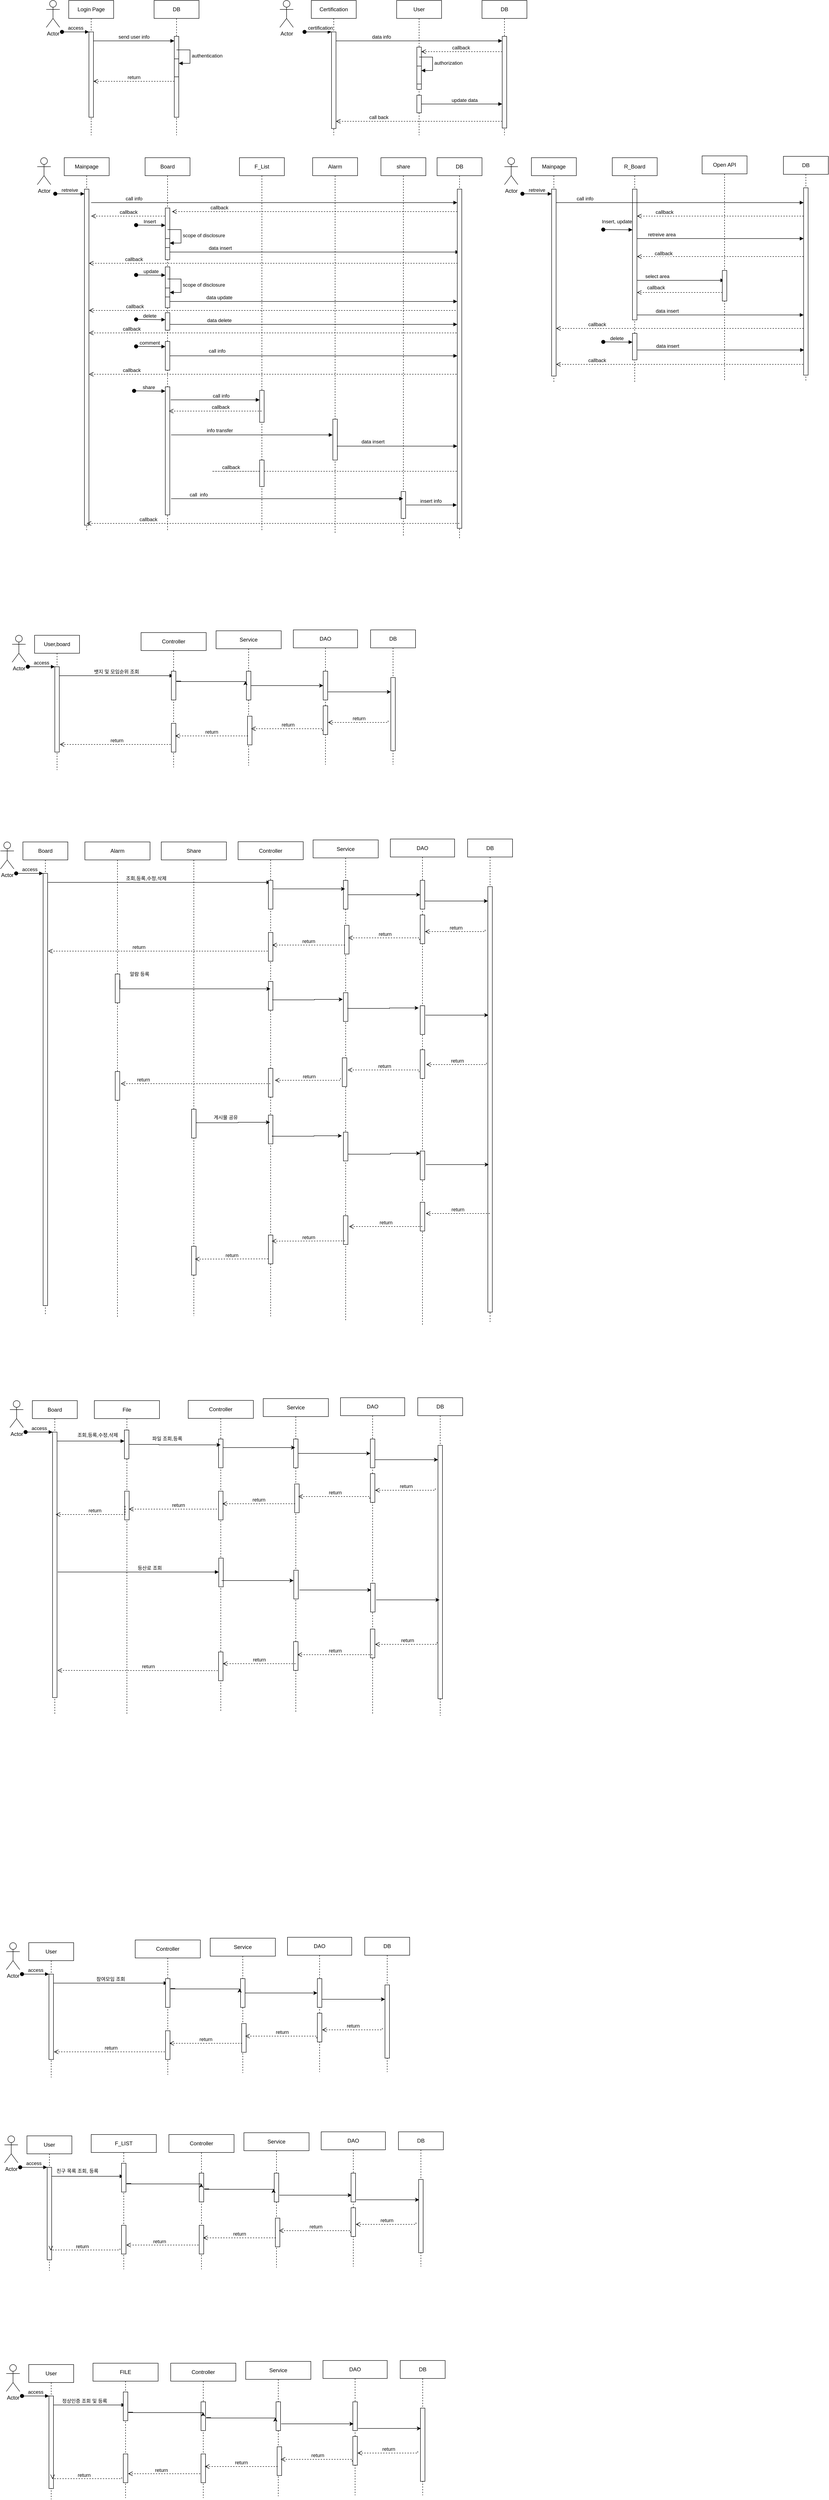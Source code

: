 <mxfile version="23.1.3" type="device">
  <diagram name="Page-1" id="2YBvvXClWsGukQMizWep">
    <mxGraphModel dx="2449" dy="1103" grid="0" gridSize="10" guides="1" tooltips="1" connect="1" arrows="1" fold="1" page="0" pageScale="1" pageWidth="850" pageHeight="1100" math="0" shadow="0">
      <root>
        <mxCell id="0" />
        <mxCell id="1" parent="0" />
        <mxCell id="wX4-goPVKk1dY2rRN3xK-91" value="callback" style="html=1;verticalAlign=bottom;endArrow=open;dashed=1;endSize=8;edgeStyle=elbowEdgeStyle;elbow=vertical;curved=0;rounded=0;" parent="1" edge="1">
          <mxGeometry x="0.769" relative="1" as="geometry">
            <mxPoint x="547" y="1138" as="targetPoint" />
            <Array as="points">
              <mxPoint x="429" y="1138" />
            </Array>
            <mxPoint x="974" y="1138.0" as="sourcePoint" />
            <mxPoint as="offset" />
          </mxGeometry>
        </mxCell>
        <mxCell id="aM9ryv3xv72pqoxQDRHE-1" value="Login Page" style="shape=umlLifeline;perimeter=lifelinePerimeter;whiteSpace=wrap;html=1;container=0;dropTarget=0;collapsible=0;recursiveResize=0;outlineConnect=0;portConstraint=eastwest;newEdgeStyle={&quot;edgeStyle&quot;:&quot;elbowEdgeStyle&quot;,&quot;elbow&quot;:&quot;vertical&quot;,&quot;curved&quot;:0,&quot;rounded&quot;:0};" parent="1" vertex="1">
          <mxGeometry x="110" y="90" width="100" height="300" as="geometry" />
        </mxCell>
        <mxCell id="aM9ryv3xv72pqoxQDRHE-2" value="" style="html=1;points=[];perimeter=orthogonalPerimeter;outlineConnect=0;targetShapes=umlLifeline;portConstraint=eastwest;newEdgeStyle={&quot;edgeStyle&quot;:&quot;elbowEdgeStyle&quot;,&quot;elbow&quot;:&quot;vertical&quot;,&quot;curved&quot;:0,&quot;rounded&quot;:0};" parent="aM9ryv3xv72pqoxQDRHE-1" vertex="1">
          <mxGeometry x="45" y="70" width="10" height="190" as="geometry" />
        </mxCell>
        <mxCell id="aM9ryv3xv72pqoxQDRHE-3" value="access" style="html=1;verticalAlign=bottom;startArrow=oval;endArrow=block;startSize=8;edgeStyle=elbowEdgeStyle;elbow=vertical;curved=0;rounded=0;" parent="aM9ryv3xv72pqoxQDRHE-1" target="aM9ryv3xv72pqoxQDRHE-2" edge="1">
          <mxGeometry relative="1" as="geometry">
            <mxPoint x="-15" y="70" as="sourcePoint" />
          </mxGeometry>
        </mxCell>
        <mxCell id="aM9ryv3xv72pqoxQDRHE-5" value="DB" style="shape=umlLifeline;perimeter=lifelinePerimeter;whiteSpace=wrap;html=1;container=0;dropTarget=0;collapsible=0;recursiveResize=0;outlineConnect=0;portConstraint=eastwest;newEdgeStyle={&quot;edgeStyle&quot;:&quot;elbowEdgeStyle&quot;,&quot;elbow&quot;:&quot;vertical&quot;,&quot;curved&quot;:0,&quot;rounded&quot;:0};" parent="1" vertex="1">
          <mxGeometry x="300" y="90" width="100" height="300" as="geometry" />
        </mxCell>
        <mxCell id="aM9ryv3xv72pqoxQDRHE-6" value="" style="html=1;points=[];perimeter=orthogonalPerimeter;outlineConnect=0;targetShapes=umlLifeline;portConstraint=eastwest;newEdgeStyle={&quot;edgeStyle&quot;:&quot;elbowEdgeStyle&quot;,&quot;elbow&quot;:&quot;vertical&quot;,&quot;curved&quot;:0,&quot;rounded&quot;:0};" parent="aM9ryv3xv72pqoxQDRHE-5" vertex="1">
          <mxGeometry x="45" y="80" width="10" height="180" as="geometry" />
        </mxCell>
        <mxCell id="wX4-goPVKk1dY2rRN3xK-2" value="" style="html=1;points=[[0,0,0,0,5],[0,1,0,0,-5],[1,0,0,0,5],[1,1,0,0,-5]];perimeter=orthogonalPerimeter;outlineConnect=0;targetShapes=umlLifeline;portConstraint=eastwest;newEdgeStyle={&quot;curved&quot;:0,&quot;rounded&quot;:0};" parent="aM9ryv3xv72pqoxQDRHE-5" vertex="1">
          <mxGeometry x="45" y="130" width="10" height="40" as="geometry" />
        </mxCell>
        <mxCell id="wX4-goPVKk1dY2rRN3xK-3" value="authentication" style="html=1;align=left;spacingLeft=2;endArrow=block;rounded=0;edgeStyle=orthogonalEdgeStyle;curved=0;rounded=0;" parent="aM9ryv3xv72pqoxQDRHE-5" target="wX4-goPVKk1dY2rRN3xK-2" edge="1">
          <mxGeometry relative="1" as="geometry">
            <mxPoint x="50" y="110" as="sourcePoint" />
            <Array as="points">
              <mxPoint x="80" y="140" />
            </Array>
          </mxGeometry>
        </mxCell>
        <mxCell id="aM9ryv3xv72pqoxQDRHE-7" value="send user info" style="html=1;verticalAlign=bottom;endArrow=block;edgeStyle=elbowEdgeStyle;elbow=vertical;curved=0;rounded=0;" parent="1" source="aM9ryv3xv72pqoxQDRHE-2" target="aM9ryv3xv72pqoxQDRHE-6" edge="1">
          <mxGeometry relative="1" as="geometry">
            <mxPoint x="275" y="180" as="sourcePoint" />
            <Array as="points">
              <mxPoint x="280" y="180" />
              <mxPoint x="260" y="170" />
            </Array>
          </mxGeometry>
        </mxCell>
        <mxCell id="aM9ryv3xv72pqoxQDRHE-8" value="return" style="html=1;verticalAlign=bottom;endArrow=open;dashed=1;endSize=8;edgeStyle=elbowEdgeStyle;elbow=vertical;curved=0;rounded=0;" parent="1" source="aM9ryv3xv72pqoxQDRHE-6" target="aM9ryv3xv72pqoxQDRHE-2" edge="1">
          <mxGeometry relative="1" as="geometry">
            <mxPoint x="275" y="255" as="targetPoint" />
            <Array as="points">
              <mxPoint x="300" y="270" />
              <mxPoint x="270" y="330" />
            </Array>
          </mxGeometry>
        </mxCell>
        <mxCell id="wX4-goPVKk1dY2rRN3xK-1" value="Actor" style="shape=umlActor;verticalLabelPosition=bottom;verticalAlign=top;html=1;outlineConnect=0;" parent="1" vertex="1">
          <mxGeometry x="60" y="90" width="30" height="60" as="geometry" />
        </mxCell>
        <mxCell id="wX4-goPVKk1dY2rRN3xK-25" value="Mainpage" style="shape=umlLifeline;perimeter=lifelinePerimeter;whiteSpace=wrap;html=1;container=0;dropTarget=0;collapsible=0;recursiveResize=0;outlineConnect=0;portConstraint=eastwest;newEdgeStyle={&quot;edgeStyle&quot;:&quot;elbowEdgeStyle&quot;,&quot;elbow&quot;:&quot;vertical&quot;,&quot;curved&quot;:0,&quot;rounded&quot;:0};" parent="1" vertex="1">
          <mxGeometry x="100" y="440" width="100" height="832" as="geometry" />
        </mxCell>
        <mxCell id="wX4-goPVKk1dY2rRN3xK-26" value="" style="html=1;points=[];perimeter=orthogonalPerimeter;outlineConnect=0;targetShapes=umlLifeline;portConstraint=eastwest;newEdgeStyle={&quot;edgeStyle&quot;:&quot;elbowEdgeStyle&quot;,&quot;elbow&quot;:&quot;vertical&quot;,&quot;curved&quot;:0,&quot;rounded&quot;:0};" parent="wX4-goPVKk1dY2rRN3xK-25" vertex="1">
          <mxGeometry x="45" y="70" width="10" height="748" as="geometry" />
        </mxCell>
        <mxCell id="wX4-goPVKk1dY2rRN3xK-27" value="retreive" style="html=1;verticalAlign=bottom;startArrow=oval;endArrow=block;startSize=8;edgeStyle=elbowEdgeStyle;elbow=vertical;curved=0;rounded=0;" parent="wX4-goPVKk1dY2rRN3xK-25" edge="1">
          <mxGeometry relative="1" as="geometry">
            <mxPoint x="-20" y="80.29" as="sourcePoint" />
            <mxPoint x="45" y="80.29" as="targetPoint" />
          </mxGeometry>
        </mxCell>
        <mxCell id="wX4-goPVKk1dY2rRN3xK-33" value="callback" style="html=1;verticalAlign=bottom;endArrow=open;dashed=1;endSize=8;edgeStyle=elbowEdgeStyle;elbow=vertical;curved=0;rounded=0;" parent="1" source="wX4-goPVKk1dY2rRN3xK-29" edge="1">
          <mxGeometry x="0.67" relative="1" as="geometry">
            <mxPoint x="340" y="560" as="targetPoint" />
            <Array as="points">
              <mxPoint x="410" y="560" />
            </Array>
            <mxPoint x="560" y="560" as="sourcePoint" />
            <mxPoint as="offset" />
          </mxGeometry>
        </mxCell>
        <mxCell id="wX4-goPVKk1dY2rRN3xK-32" value="call info" style="html=1;verticalAlign=bottom;endArrow=block;edgeStyle=elbowEdgeStyle;elbow=vertical;curved=0;rounded=0;" parent="1" target="wX4-goPVKk1dY2rRN3xK-29" edge="1">
          <mxGeometry x="-0.767" relative="1" as="geometry">
            <mxPoint x="160" y="540" as="sourcePoint" />
            <Array as="points">
              <mxPoint x="255" y="540" />
              <mxPoint x="255" y="530" />
            </Array>
            <mxPoint x="890" y="540" as="targetPoint" />
            <mxPoint as="offset" />
          </mxGeometry>
        </mxCell>
        <mxCell id="wX4-goPVKk1dY2rRN3xK-34" value="Actor" style="shape=umlActor;verticalLabelPosition=bottom;verticalAlign=top;html=1;outlineConnect=0;" parent="1" vertex="1">
          <mxGeometry x="40" y="440" width="30" height="60" as="geometry" />
        </mxCell>
        <mxCell id="wX4-goPVKk1dY2rRN3xK-40" value="Insert" style="html=1;verticalAlign=bottom;startArrow=oval;endArrow=block;startSize=8;edgeStyle=elbowEdgeStyle;elbow=vertical;curved=0;rounded=0;" parent="1" edge="1">
          <mxGeometry x="-0.069" relative="1" as="geometry">
            <mxPoint x="260" y="590" as="sourcePoint" />
            <mxPoint x="325" y="590.5" as="targetPoint" />
            <Array as="points">
              <mxPoint x="320" y="590.5" />
            </Array>
            <mxPoint as="offset" />
          </mxGeometry>
        </mxCell>
        <mxCell id="wX4-goPVKk1dY2rRN3xK-41" value="data insert" style="html=1;verticalAlign=bottom;endArrow=block;curved=0;rounded=0;" parent="1" target="wX4-goPVKk1dY2rRN3xK-28" edge="1">
          <mxGeometry x="-0.64" width="80" relative="1" as="geometry">
            <mxPoint x="330" y="650" as="sourcePoint" />
            <mxPoint x="961" y="650" as="targetPoint" />
            <Array as="points">
              <mxPoint x="510" y="650" />
            </Array>
            <mxPoint as="offset" />
          </mxGeometry>
        </mxCell>
        <mxCell id="wX4-goPVKk1dY2rRN3xK-42" value="callback" style="html=1;verticalAlign=bottom;endArrow=open;dashed=1;endSize=8;edgeStyle=elbowEdgeStyle;elbow=vertical;curved=0;rounded=0;exitX=0.45;exitY=0.334;exitDx=0;exitDy=0;exitPerimeter=0;" parent="1" source="wX4-goPVKk1dY2rRN3xK-28" edge="1">
          <mxGeometry x="0.769" relative="1" as="geometry">
            <mxPoint x="155" y="675" as="targetPoint" />
            <Array as="points">
              <mxPoint x="440" y="675" />
            </Array>
            <mxPoint x="885" y="675" as="sourcePoint" />
            <mxPoint as="offset" />
          </mxGeometry>
        </mxCell>
        <mxCell id="wX4-goPVKk1dY2rRN3xK-43" value="update" style="html=1;verticalAlign=bottom;startArrow=oval;endArrow=block;startSize=8;edgeStyle=elbowEdgeStyle;elbow=vertical;curved=0;rounded=0;" parent="1" edge="1">
          <mxGeometry relative="1" as="geometry">
            <mxPoint x="260" y="701" as="sourcePoint" />
            <mxPoint x="325" y="701.5" as="targetPoint" />
            <Array as="points">
              <mxPoint x="320" y="701.5" />
            </Array>
          </mxGeometry>
        </mxCell>
        <mxCell id="wX4-goPVKk1dY2rRN3xK-44" value="delete" style="html=1;verticalAlign=bottom;startArrow=oval;endArrow=block;startSize=8;edgeStyle=elbowEdgeStyle;elbow=vertical;curved=0;rounded=0;" parent="1" edge="1">
          <mxGeometry x="-0.069" relative="1" as="geometry">
            <mxPoint x="260" y="800" as="sourcePoint" />
            <mxPoint x="325" y="800.5" as="targetPoint" />
            <Array as="points">
              <mxPoint x="320" y="800.5" />
            </Array>
            <mxPoint as="offset" />
          </mxGeometry>
        </mxCell>
        <mxCell id="wX4-goPVKk1dY2rRN3xK-45" value="data update" style="html=1;verticalAlign=bottom;endArrow=block;curved=0;rounded=0;" parent="1" target="wX4-goPVKk1dY2rRN3xK-29" edge="1">
          <mxGeometry x="-0.657" width="80" relative="1" as="geometry">
            <mxPoint x="335" y="760" as="sourcePoint" />
            <mxPoint x="885" y="760" as="targetPoint" />
            <Array as="points">
              <mxPoint x="360" y="760" />
            </Array>
            <mxPoint as="offset" />
          </mxGeometry>
        </mxCell>
        <mxCell id="wX4-goPVKk1dY2rRN3xK-46" value="callback" style="html=1;verticalAlign=bottom;endArrow=open;dashed=1;endSize=8;edgeStyle=elbowEdgeStyle;elbow=vertical;curved=0;rounded=0;exitX=0.463;exitY=0.479;exitDx=0;exitDy=0;exitPerimeter=0;" parent="1" source="wX4-goPVKk1dY2rRN3xK-28" edge="1">
          <mxGeometry x="0.769" relative="1" as="geometry">
            <mxPoint x="155" y="780" as="targetPoint" />
            <Array as="points">
              <mxPoint x="435" y="780" />
            </Array>
            <mxPoint x="889.5" y="780" as="sourcePoint" />
            <mxPoint as="offset" />
          </mxGeometry>
        </mxCell>
        <mxCell id="wX4-goPVKk1dY2rRN3xK-49" value="data delete" style="html=1;verticalAlign=bottom;endArrow=block;curved=0;rounded=0;" parent="1" source="wX4-goPVKk1dY2rRN3xK-191" target="wX4-goPVKk1dY2rRN3xK-29" edge="1">
          <mxGeometry x="-0.657" width="80" relative="1" as="geometry">
            <mxPoint x="355" y="820" as="sourcePoint" />
            <mxPoint x="867" y="809" as="targetPoint" />
            <Array as="points">
              <mxPoint x="368" y="811" />
            </Array>
            <mxPoint as="offset" />
          </mxGeometry>
        </mxCell>
        <mxCell id="wX4-goPVKk1dY2rRN3xK-50" value="callback" style="html=1;verticalAlign=bottom;endArrow=open;dashed=1;endSize=8;edgeStyle=elbowEdgeStyle;elbow=vertical;curved=0;rounded=0;" parent="1" source="wX4-goPVKk1dY2rRN3xK-28" target="wX4-goPVKk1dY2rRN3xK-26" edge="1">
          <mxGeometry x="0.769" relative="1" as="geometry">
            <mxPoint x="160" y="830" as="targetPoint" />
            <Array as="points">
              <mxPoint x="435" y="830" />
            </Array>
            <mxPoint x="490" y="830" as="sourcePoint" />
            <mxPoint as="offset" />
          </mxGeometry>
        </mxCell>
        <mxCell id="wX4-goPVKk1dY2rRN3xK-61" value="Certification" style="shape=umlLifeline;perimeter=lifelinePerimeter;whiteSpace=wrap;html=1;container=0;dropTarget=0;collapsible=0;recursiveResize=0;outlineConnect=0;portConstraint=eastwest;newEdgeStyle={&quot;edgeStyle&quot;:&quot;elbowEdgeStyle&quot;,&quot;elbow&quot;:&quot;vertical&quot;,&quot;curved&quot;:0,&quot;rounded&quot;:0};" parent="1" vertex="1">
          <mxGeometry x="650" y="90" width="100" height="300" as="geometry" />
        </mxCell>
        <mxCell id="wX4-goPVKk1dY2rRN3xK-62" value="" style="html=1;points=[];perimeter=orthogonalPerimeter;outlineConnect=0;targetShapes=umlLifeline;portConstraint=eastwest;newEdgeStyle={&quot;edgeStyle&quot;:&quot;elbowEdgeStyle&quot;,&quot;elbow&quot;:&quot;vertical&quot;,&quot;curved&quot;:0,&quot;rounded&quot;:0};" parent="wX4-goPVKk1dY2rRN3xK-61" vertex="1">
          <mxGeometry x="45" y="70" width="10" height="215" as="geometry" />
        </mxCell>
        <mxCell id="wX4-goPVKk1dY2rRN3xK-63" value="certification" style="html=1;verticalAlign=bottom;startArrow=oval;endArrow=block;startSize=8;edgeStyle=elbowEdgeStyle;elbow=vertical;curved=0;rounded=0;" parent="wX4-goPVKk1dY2rRN3xK-61" target="wX4-goPVKk1dY2rRN3xK-62" edge="1">
          <mxGeometry x="0.171" relative="1" as="geometry">
            <mxPoint x="-15" y="70" as="sourcePoint" />
            <mxPoint as="offset" />
          </mxGeometry>
        </mxCell>
        <mxCell id="wX4-goPVKk1dY2rRN3xK-64" value="DB" style="shape=umlLifeline;perimeter=lifelinePerimeter;whiteSpace=wrap;html=1;container=0;dropTarget=0;collapsible=0;recursiveResize=0;outlineConnect=0;portConstraint=eastwest;newEdgeStyle={&quot;edgeStyle&quot;:&quot;elbowEdgeStyle&quot;,&quot;elbow&quot;:&quot;vertical&quot;,&quot;curved&quot;:0,&quot;rounded&quot;:0};" parent="1" vertex="1">
          <mxGeometry x="1030" y="90" width="100" height="300" as="geometry" />
        </mxCell>
        <mxCell id="wX4-goPVKk1dY2rRN3xK-65" value="" style="html=1;points=[];perimeter=orthogonalPerimeter;outlineConnect=0;targetShapes=umlLifeline;portConstraint=eastwest;newEdgeStyle={&quot;edgeStyle&quot;:&quot;elbowEdgeStyle&quot;,&quot;elbow&quot;:&quot;vertical&quot;,&quot;curved&quot;:0,&quot;rounded&quot;:0};" parent="wX4-goPVKk1dY2rRN3xK-64" vertex="1">
          <mxGeometry x="45" y="80" width="10" height="204" as="geometry" />
        </mxCell>
        <mxCell id="wX4-goPVKk1dY2rRN3xK-68" value="data info" style="html=1;verticalAlign=bottom;endArrow=block;edgeStyle=elbowEdgeStyle;elbow=vertical;curved=0;rounded=0;" parent="1" source="wX4-goPVKk1dY2rRN3xK-62" target="wX4-goPVKk1dY2rRN3xK-65" edge="1">
          <mxGeometry x="-0.457" relative="1" as="geometry">
            <mxPoint x="795" y="180" as="sourcePoint" />
            <Array as="points">
              <mxPoint x="800" y="180" />
              <mxPoint x="780" y="170" />
            </Array>
            <mxPoint as="offset" />
          </mxGeometry>
        </mxCell>
        <mxCell id="wX4-goPVKk1dY2rRN3xK-70" value="Actor" style="shape=umlActor;verticalLabelPosition=bottom;verticalAlign=top;html=1;outlineConnect=0;" parent="1" vertex="1">
          <mxGeometry x="580" y="90" width="30" height="60" as="geometry" />
        </mxCell>
        <mxCell id="wX4-goPVKk1dY2rRN3xK-71" value="comment" style="html=1;verticalAlign=bottom;startArrow=oval;endArrow=block;startSize=8;edgeStyle=elbowEdgeStyle;elbow=vertical;curved=0;rounded=0;" parent="1" edge="1">
          <mxGeometry x="-0.069" relative="1" as="geometry">
            <mxPoint x="260" y="860" as="sourcePoint" />
            <mxPoint x="325" y="860.5" as="targetPoint" />
            <Array as="points">
              <mxPoint x="320" y="860.5" />
            </Array>
            <mxPoint as="offset" />
          </mxGeometry>
        </mxCell>
        <mxCell id="wX4-goPVKk1dY2rRN3xK-72" value="callback" style="html=1;verticalAlign=bottom;endArrow=open;dashed=1;endSize=8;edgeStyle=elbowEdgeStyle;elbow=vertical;curved=0;rounded=0;" parent="1" source="wX4-goPVKk1dY2rRN3xK-28" target="wX4-goPVKk1dY2rRN3xK-26" edge="1">
          <mxGeometry x="0.769" relative="1" as="geometry">
            <mxPoint x="340" y="925" as="targetPoint" />
            <Array as="points">
              <mxPoint x="354" y="922" />
              <mxPoint x="435" y="925" />
            </Array>
            <mxPoint x="520" y="925" as="sourcePoint" />
            <mxPoint as="offset" />
          </mxGeometry>
        </mxCell>
        <mxCell id="wX4-goPVKk1dY2rRN3xK-73" value="call info" style="html=1;verticalAlign=bottom;endArrow=block;edgeStyle=elbowEdgeStyle;elbow=vertical;curved=0;rounded=0;" parent="1" source="wX4-goPVKk1dY2rRN3xK-193" target="wX4-goPVKk1dY2rRN3xK-29" edge="1">
          <mxGeometry x="-0.673" y="2" relative="1" as="geometry">
            <mxPoint x="348" y="876" as="sourcePoint" />
            <Array as="points">
              <mxPoint x="977" y="876" />
            </Array>
            <mxPoint x="950" y="881" as="targetPoint" />
            <mxPoint as="offset" />
          </mxGeometry>
        </mxCell>
        <mxCell id="wX4-goPVKk1dY2rRN3xK-76" value="callback" style="html=1;verticalAlign=bottom;endArrow=open;dashed=1;endSize=8;edgeStyle=elbowEdgeStyle;elbow=vertical;curved=0;rounded=0;" parent="1" edge="1">
          <mxGeometry x="0.027" relative="1" as="geometry">
            <mxPoint x="160" y="570" as="targetPoint" />
            <Array as="points">
              <mxPoint x="215" y="570" />
            </Array>
            <mxPoint x="330" y="570" as="sourcePoint" />
            <mxPoint as="offset" />
          </mxGeometry>
        </mxCell>
        <mxCell id="wX4-goPVKk1dY2rRN3xK-77" value="share" style="html=1;verticalAlign=bottom;startArrow=oval;endArrow=block;startSize=8;edgeStyle=elbowEdgeStyle;elbow=vertical;curved=0;rounded=0;" parent="1" edge="1">
          <mxGeometry x="-0.069" relative="1" as="geometry">
            <mxPoint x="255.5" y="959" as="sourcePoint" />
            <mxPoint x="325.0" y="959.5" as="targetPoint" />
            <Array as="points">
              <mxPoint x="315.5" y="959.5" />
            </Array>
            <mxPoint as="offset" />
          </mxGeometry>
        </mxCell>
        <mxCell id="wX4-goPVKk1dY2rRN3xK-78" value="call info" style="html=1;verticalAlign=bottom;endArrow=block;edgeStyle=elbowEdgeStyle;elbow=vertical;curved=0;rounded=0;" parent="1" target="wX4-goPVKk1dY2rRN3xK-80" edge="1">
          <mxGeometry x="0.13" relative="1" as="geometry">
            <mxPoint x="337" y="979" as="sourcePoint" />
            <Array as="points">
              <mxPoint x="507.93" y="979" />
              <mxPoint x="462.93" y="969" />
            </Array>
            <mxPoint x="525" y="979" as="targetPoint" />
            <mxPoint as="offset" />
          </mxGeometry>
        </mxCell>
        <mxCell id="wX4-goPVKk1dY2rRN3xK-83" value="insert info" style="html=1;verticalAlign=bottom;endArrow=block;edgeStyle=elbowEdgeStyle;elbow=vertical;curved=0;rounded=0;" parent="1" edge="1">
          <mxGeometry x="-0.025" relative="1" as="geometry">
            <mxPoint x="861.071" y="1213" as="sourcePoint" />
            <Array as="points">
              <mxPoint x="946" y="1213" />
            </Array>
            <mxPoint x="974" y="1213" as="targetPoint" />
            <mxPoint as="offset" />
          </mxGeometry>
        </mxCell>
        <mxCell id="wX4-goPVKk1dY2rRN3xK-74" value="Board" style="shape=umlLifeline;perimeter=lifelinePerimeter;whiteSpace=wrap;html=1;container=0;dropTarget=0;collapsible=0;recursiveResize=0;outlineConnect=0;portConstraint=eastwest;newEdgeStyle={&quot;edgeStyle&quot;:&quot;elbowEdgeStyle&quot;,&quot;elbow&quot;:&quot;vertical&quot;,&quot;curved&quot;:0,&quot;rounded&quot;:0};" parent="1" vertex="1">
          <mxGeometry x="280" y="440" width="100" height="832" as="geometry" />
        </mxCell>
        <mxCell id="wX4-goPVKk1dY2rRN3xK-75" value="" style="html=1;points=[];perimeter=orthogonalPerimeter;outlineConnect=0;targetShapes=umlLifeline;portConstraint=eastwest;newEdgeStyle={&quot;edgeStyle&quot;:&quot;elbowEdgeStyle&quot;,&quot;elbow&quot;:&quot;vertical&quot;,&quot;curved&quot;:0,&quot;rounded&quot;:0};" parent="wX4-goPVKk1dY2rRN3xK-74" vertex="1">
          <mxGeometry x="45" y="112" width="10" height="115" as="geometry" />
        </mxCell>
        <mxCell id="wX4-goPVKk1dY2rRN3xK-96" value="" style="html=1;points=[[0,0,0,0,5],[0,1,0,0,-5],[1,0,0,0,5],[1,1,0,0,-5]];perimeter=orthogonalPerimeter;outlineConnect=0;targetShapes=umlLifeline;portConstraint=eastwest;newEdgeStyle={&quot;curved&quot;:0,&quot;rounded&quot;:0};" parent="wX4-goPVKk1dY2rRN3xK-74" vertex="1">
          <mxGeometry x="45" y="180" width="10" height="20" as="geometry" />
        </mxCell>
        <mxCell id="wX4-goPVKk1dY2rRN3xK-97" value="scope of disclosure" style="html=1;align=left;spacingLeft=2;endArrow=block;rounded=0;edgeStyle=orthogonalEdgeStyle;curved=0;rounded=0;" parent="wX4-goPVKk1dY2rRN3xK-74" target="wX4-goPVKk1dY2rRN3xK-96" edge="1">
          <mxGeometry relative="1" as="geometry">
            <mxPoint x="50" y="160" as="sourcePoint" />
            <Array as="points">
              <mxPoint x="80" y="190" />
            </Array>
          </mxGeometry>
        </mxCell>
        <mxCell id="wX4-goPVKk1dY2rRN3xK-190" value="" style="html=1;points=[];perimeter=orthogonalPerimeter;outlineConnect=0;targetShapes=umlLifeline;portConstraint=eastwest;newEdgeStyle={&quot;edgeStyle&quot;:&quot;elbowEdgeStyle&quot;,&quot;elbow&quot;:&quot;vertical&quot;,&quot;curved&quot;:0,&quot;rounded&quot;:0};" parent="wX4-goPVKk1dY2rRN3xK-74" vertex="1">
          <mxGeometry x="45" y="243" width="10" height="91" as="geometry" />
        </mxCell>
        <mxCell id="wX4-goPVKk1dY2rRN3xK-102" value="" style="html=1;points=[[0,0,0,0,5],[0,1,0,0,-5],[1,0,0,0,5],[1,1,0,0,-5]];perimeter=orthogonalPerimeter;outlineConnect=0;targetShapes=umlLifeline;portConstraint=eastwest;newEdgeStyle={&quot;curved&quot;:0,&quot;rounded&quot;:0};" parent="wX4-goPVKk1dY2rRN3xK-74" vertex="1">
          <mxGeometry x="45" y="290" width="10" height="20" as="geometry" />
        </mxCell>
        <mxCell id="wX4-goPVKk1dY2rRN3xK-103" value="scope of disclosure" style="html=1;align=left;spacingLeft=2;endArrow=block;rounded=0;edgeStyle=orthogonalEdgeStyle;curved=0;rounded=0;" parent="wX4-goPVKk1dY2rRN3xK-74" target="wX4-goPVKk1dY2rRN3xK-102" edge="1">
          <mxGeometry relative="1" as="geometry">
            <mxPoint x="50" y="270" as="sourcePoint" />
            <Array as="points">
              <mxPoint x="80" y="300" />
            </Array>
          </mxGeometry>
        </mxCell>
        <mxCell id="wX4-goPVKk1dY2rRN3xK-193" value="" style="html=1;points=[];perimeter=orthogonalPerimeter;outlineConnect=0;targetShapes=umlLifeline;portConstraint=eastwest;newEdgeStyle={&quot;edgeStyle&quot;:&quot;elbowEdgeStyle&quot;,&quot;elbow&quot;:&quot;vertical&quot;,&quot;curved&quot;:0,&quot;rounded&quot;:0};" parent="wX4-goPVKk1dY2rRN3xK-74" vertex="1">
          <mxGeometry x="45" y="409" width="10" height="64" as="geometry" />
        </mxCell>
        <mxCell id="wX4-goPVKk1dY2rRN3xK-194" value="" style="html=1;points=[];perimeter=orthogonalPerimeter;outlineConnect=0;targetShapes=umlLifeline;portConstraint=eastwest;newEdgeStyle={&quot;edgeStyle&quot;:&quot;elbowEdgeStyle&quot;,&quot;elbow&quot;:&quot;vertical&quot;,&quot;curved&quot;:0,&quot;rounded&quot;:0};" parent="wX4-goPVKk1dY2rRN3xK-74" vertex="1">
          <mxGeometry x="45" y="510" width="10" height="285" as="geometry" />
        </mxCell>
        <mxCell id="wX4-goPVKk1dY2rRN3xK-28" value="DB" style="shape=umlLifeline;perimeter=lifelinePerimeter;whiteSpace=wrap;html=1;container=0;dropTarget=0;collapsible=0;recursiveResize=0;outlineConnect=0;portConstraint=eastwest;newEdgeStyle={&quot;edgeStyle&quot;:&quot;elbowEdgeStyle&quot;,&quot;elbow&quot;:&quot;vertical&quot;,&quot;curved&quot;:0,&quot;rounded&quot;:0};" parent="1" vertex="1">
          <mxGeometry x="930" y="440" width="100" height="850" as="geometry" />
        </mxCell>
        <mxCell id="wX4-goPVKk1dY2rRN3xK-29" value="" style="html=1;points=[];perimeter=orthogonalPerimeter;outlineConnect=0;targetShapes=umlLifeline;portConstraint=eastwest;newEdgeStyle={&quot;edgeStyle&quot;:&quot;elbowEdgeStyle&quot;,&quot;elbow&quot;:&quot;vertical&quot;,&quot;curved&quot;:0,&quot;rounded&quot;:0};" parent="wX4-goPVKk1dY2rRN3xK-28" vertex="1">
          <mxGeometry x="45" y="70" width="10" height="755" as="geometry" />
        </mxCell>
        <mxCell id="wX4-goPVKk1dY2rRN3xK-79" value="F_List" style="shape=umlLifeline;perimeter=lifelinePerimeter;whiteSpace=wrap;html=1;container=0;dropTarget=0;collapsible=0;recursiveResize=0;outlineConnect=0;portConstraint=eastwest;newEdgeStyle={&quot;edgeStyle&quot;:&quot;elbowEdgeStyle&quot;,&quot;elbow&quot;:&quot;vertical&quot;,&quot;curved&quot;:0,&quot;rounded&quot;:0};" parent="1" vertex="1">
          <mxGeometry x="490" y="440" width="100" height="830" as="geometry" />
        </mxCell>
        <mxCell id="wX4-goPVKk1dY2rRN3xK-80" value="" style="html=1;points=[];perimeter=orthogonalPerimeter;outlineConnect=0;targetShapes=umlLifeline;portConstraint=eastwest;newEdgeStyle={&quot;edgeStyle&quot;:&quot;elbowEdgeStyle&quot;,&quot;elbow&quot;:&quot;vertical&quot;,&quot;curved&quot;:0,&quot;rounded&quot;:0};" parent="wX4-goPVKk1dY2rRN3xK-79" vertex="1">
          <mxGeometry x="45" y="518" width="10" height="71" as="geometry" />
        </mxCell>
        <mxCell id="wX4-goPVKk1dY2rRN3xK-219" value="" style="html=1;points=[];perimeter=orthogonalPerimeter;outlineConnect=0;targetShapes=umlLifeline;portConstraint=eastwest;newEdgeStyle={&quot;edgeStyle&quot;:&quot;elbowEdgeStyle&quot;,&quot;elbow&quot;:&quot;vertical&quot;,&quot;curved&quot;:0,&quot;rounded&quot;:0};" parent="wX4-goPVKk1dY2rRN3xK-79" vertex="1">
          <mxGeometry x="45" y="673" width="10" height="59" as="geometry" />
        </mxCell>
        <mxCell id="wX4-goPVKk1dY2rRN3xK-88" value="info transfer" style="html=1;verticalAlign=bottom;endArrow=block;edgeStyle=elbowEdgeStyle;elbow=horizontal;curved=0;rounded=0;" parent="1" edge="1">
          <mxGeometry x="-0.403" y="1" relative="1" as="geometry">
            <mxPoint x="338" y="1057" as="sourcePoint" />
            <Array as="points" />
            <mxPoint x="697.5" y="1057.05" as="targetPoint" />
            <mxPoint as="offset" />
          </mxGeometry>
        </mxCell>
        <mxCell id="wX4-goPVKk1dY2rRN3xK-84" value="Alarm" style="shape=umlLifeline;perimeter=lifelinePerimeter;whiteSpace=wrap;html=1;container=0;dropTarget=0;collapsible=0;recursiveResize=0;outlineConnect=0;portConstraint=eastwest;newEdgeStyle={&quot;edgeStyle&quot;:&quot;elbowEdgeStyle&quot;,&quot;elbow&quot;:&quot;vertical&quot;,&quot;curved&quot;:0,&quot;rounded&quot;:0};" parent="1" vertex="1">
          <mxGeometry x="653" y="440" width="100" height="838" as="geometry" />
        </mxCell>
        <mxCell id="wX4-goPVKk1dY2rRN3xK-205" value="" style="html=1;points=[];perimeter=orthogonalPerimeter;outlineConnect=0;targetShapes=umlLifeline;portConstraint=eastwest;newEdgeStyle={&quot;edgeStyle&quot;:&quot;elbowEdgeStyle&quot;,&quot;elbow&quot;:&quot;vertical&quot;,&quot;curved&quot;:0,&quot;rounded&quot;:0};" parent="wX4-goPVKk1dY2rRN3xK-84" vertex="1">
          <mxGeometry x="45" y="582" width="10" height="91" as="geometry" />
        </mxCell>
        <mxCell id="wX4-goPVKk1dY2rRN3xK-120" value="Mainpage" style="shape=umlLifeline;perimeter=lifelinePerimeter;whiteSpace=wrap;html=1;container=0;dropTarget=0;collapsible=0;recursiveResize=0;outlineConnect=0;portConstraint=eastwest;newEdgeStyle={&quot;edgeStyle&quot;:&quot;elbowEdgeStyle&quot;,&quot;elbow&quot;:&quot;vertical&quot;,&quot;curved&quot;:0,&quot;rounded&quot;:0};" parent="1" vertex="1">
          <mxGeometry x="1140" y="440" width="100" height="501" as="geometry" />
        </mxCell>
        <mxCell id="wX4-goPVKk1dY2rRN3xK-121" value="" style="html=1;points=[];perimeter=orthogonalPerimeter;outlineConnect=0;targetShapes=umlLifeline;portConstraint=eastwest;newEdgeStyle={&quot;edgeStyle&quot;:&quot;elbowEdgeStyle&quot;,&quot;elbow&quot;:&quot;vertical&quot;,&quot;curved&quot;:0,&quot;rounded&quot;:0};" parent="wX4-goPVKk1dY2rRN3xK-120" vertex="1">
          <mxGeometry x="45" y="70" width="10" height="416" as="geometry" />
        </mxCell>
        <mxCell id="wX4-goPVKk1dY2rRN3xK-122" value="retreive" style="html=1;verticalAlign=bottom;startArrow=oval;endArrow=block;startSize=8;edgeStyle=elbowEdgeStyle;elbow=vertical;curved=0;rounded=0;" parent="wX4-goPVKk1dY2rRN3xK-120" edge="1">
          <mxGeometry relative="1" as="geometry">
            <mxPoint x="-20" y="80.29" as="sourcePoint" />
            <mxPoint x="45" y="80.29" as="targetPoint" />
          </mxGeometry>
        </mxCell>
        <mxCell id="wX4-goPVKk1dY2rRN3xK-123" value="Actor" style="shape=umlActor;verticalLabelPosition=bottom;verticalAlign=top;html=1;outlineConnect=0;" parent="1" vertex="1">
          <mxGeometry x="1080" y="440" width="30" height="60" as="geometry" />
        </mxCell>
        <mxCell id="wX4-goPVKk1dY2rRN3xK-130" value="R_Board" style="shape=umlLifeline;perimeter=lifelinePerimeter;whiteSpace=wrap;html=1;container=0;dropTarget=0;collapsible=0;recursiveResize=0;outlineConnect=0;portConstraint=eastwest;newEdgeStyle={&quot;edgeStyle&quot;:&quot;elbowEdgeStyle&quot;,&quot;elbow&quot;:&quot;vertical&quot;,&quot;curved&quot;:0,&quot;rounded&quot;:0};" parent="1" vertex="1">
          <mxGeometry x="1320" y="440" width="100" height="501" as="geometry" />
        </mxCell>
        <mxCell id="wX4-goPVKk1dY2rRN3xK-131" value="" style="html=1;points=[];perimeter=orthogonalPerimeter;outlineConnect=0;targetShapes=umlLifeline;portConstraint=eastwest;newEdgeStyle={&quot;edgeStyle&quot;:&quot;elbowEdgeStyle&quot;,&quot;elbow&quot;:&quot;vertical&quot;,&quot;curved&quot;:0,&quot;rounded&quot;:0};" parent="wX4-goPVKk1dY2rRN3xK-130" vertex="1">
          <mxGeometry x="45" y="70" width="10" height="291" as="geometry" />
        </mxCell>
        <mxCell id="wX4-goPVKk1dY2rRN3xK-188" value="" style="html=1;points=[];perimeter=orthogonalPerimeter;outlineConnect=0;targetShapes=umlLifeline;portConstraint=eastwest;newEdgeStyle={&quot;edgeStyle&quot;:&quot;elbowEdgeStyle&quot;,&quot;elbow&quot;:&quot;vertical&quot;,&quot;curved&quot;:0,&quot;rounded&quot;:0};" parent="wX4-goPVKk1dY2rRN3xK-130" vertex="1">
          <mxGeometry x="45" y="391" width="10" height="59" as="geometry" />
        </mxCell>
        <mxCell id="wX4-goPVKk1dY2rRN3xK-148" value="DB" style="shape=umlLifeline;perimeter=lifelinePerimeter;whiteSpace=wrap;html=1;container=0;dropTarget=0;collapsible=0;recursiveResize=0;outlineConnect=0;portConstraint=eastwest;newEdgeStyle={&quot;edgeStyle&quot;:&quot;elbowEdgeStyle&quot;,&quot;elbow&quot;:&quot;vertical&quot;,&quot;curved&quot;:0,&quot;rounded&quot;:0};" parent="1" vertex="1">
          <mxGeometry x="1701" y="437" width="100" height="500" as="geometry" />
        </mxCell>
        <mxCell id="wX4-goPVKk1dY2rRN3xK-149" value="" style="html=1;points=[];perimeter=orthogonalPerimeter;outlineConnect=0;targetShapes=umlLifeline;portConstraint=eastwest;newEdgeStyle={&quot;edgeStyle&quot;:&quot;elbowEdgeStyle&quot;,&quot;elbow&quot;:&quot;vertical&quot;,&quot;curved&quot;:0,&quot;rounded&quot;:0};" parent="wX4-goPVKk1dY2rRN3xK-148" vertex="1">
          <mxGeometry x="45" y="70" width="10" height="417" as="geometry" />
        </mxCell>
        <mxCell id="wX4-goPVKk1dY2rRN3xK-152" value="call info" style="html=1;verticalAlign=bottom;endArrow=block;edgeStyle=elbowEdgeStyle;elbow=vertical;curved=0;rounded=0;" parent="1" source="wX4-goPVKk1dY2rRN3xK-121" target="wX4-goPVKk1dY2rRN3xK-149" edge="1">
          <mxGeometry x="-0.767" relative="1" as="geometry">
            <mxPoint x="1200" y="540" as="sourcePoint" />
            <Array as="points">
              <mxPoint x="1295" y="540" />
              <mxPoint x="1295" y="530" />
            </Array>
            <mxPoint x="1880" y="540" as="targetPoint" />
            <mxPoint as="offset" />
          </mxGeometry>
        </mxCell>
        <mxCell id="wX4-goPVKk1dY2rRN3xK-153" value="callback" style="html=1;verticalAlign=bottom;endArrow=open;dashed=1;endSize=8;edgeStyle=elbowEdgeStyle;elbow=vertical;curved=0;rounded=0;" parent="1" source="wX4-goPVKk1dY2rRN3xK-149" edge="1">
          <mxGeometry x="0.67" relative="1" as="geometry">
            <mxPoint x="1375" y="570" as="targetPoint" />
            <Array as="points">
              <mxPoint x="1560" y="570" />
            </Array>
            <mxPoint x="1740" y="570" as="sourcePoint" />
            <mxPoint as="offset" />
          </mxGeometry>
        </mxCell>
        <mxCell id="wX4-goPVKk1dY2rRN3xK-154" value="retreive area" style="html=1;verticalAlign=bottom;endArrow=block;curved=0;rounded=0;" parent="1" target="wX4-goPVKk1dY2rRN3xK-149" edge="1">
          <mxGeometry x="-0.704" width="80" relative="1" as="geometry">
            <mxPoint x="1375" y="620" as="sourcePoint" />
            <mxPoint x="1510" y="620" as="targetPoint" />
            <mxPoint as="offset" />
          </mxGeometry>
        </mxCell>
        <mxCell id="wX4-goPVKk1dY2rRN3xK-156" value="callback" style="html=1;verticalAlign=bottom;endArrow=open;dashed=1;endSize=8;edgeStyle=elbowEdgeStyle;elbow=vertical;curved=0;rounded=0;" parent="1" source="wX4-goPVKk1dY2rRN3xK-149" target="wX4-goPVKk1dY2rRN3xK-131" edge="1">
          <mxGeometry x="0.682" y="2" relative="1" as="geometry">
            <mxPoint x="1387" y="660" as="targetPoint" />
            <Array as="points">
              <mxPoint x="1720" y="660" />
            </Array>
            <mxPoint x="1900" y="660" as="sourcePoint" />
            <mxPoint as="offset" />
          </mxGeometry>
        </mxCell>
        <mxCell id="wX4-goPVKk1dY2rRN3xK-157" value="select area" style="html=1;verticalAlign=bottom;endArrow=block;curved=0;rounded=0;" parent="1" target="wX4-goPVKk1dY2rRN3xK-185" edge="1">
          <mxGeometry x="-0.537" width="80" relative="1" as="geometry">
            <mxPoint x="1375" y="713" as="sourcePoint" />
            <mxPoint x="1602" y="713" as="targetPoint" />
            <mxPoint as="offset" />
          </mxGeometry>
        </mxCell>
        <mxCell id="wX4-goPVKk1dY2rRN3xK-166" value="Insert, update" style="html=1;verticalAlign=bottom;startArrow=oval;endArrow=block;startSize=8;edgeStyle=elbowEdgeStyle;elbow=vertical;curved=0;rounded=0;" parent="1" edge="1">
          <mxGeometry x="-0.069" y="11" relative="1" as="geometry">
            <mxPoint x="1300" y="600" as="sourcePoint" />
            <mxPoint x="1365" y="600.5" as="targetPoint" />
            <Array as="points">
              <mxPoint x="1360" y="600.5" />
            </Array>
            <mxPoint y="1" as="offset" />
          </mxGeometry>
        </mxCell>
        <mxCell id="wX4-goPVKk1dY2rRN3xK-167" value="callback" style="html=1;verticalAlign=bottom;endArrow=open;dashed=1;endSize=8;edgeStyle=elbowEdgeStyle;elbow=vertical;curved=0;rounded=0;" parent="1" source="wX4-goPVKk1dY2rRN3xK-186" target="wX4-goPVKk1dY2rRN3xK-131" edge="1">
          <mxGeometry x="0.561" y="-2" relative="1" as="geometry">
            <mxPoint x="1380" y="739.6" as="targetPoint" />
            <Array as="points">
              <mxPoint x="1440" y="740.01" />
            </Array>
            <mxPoint x="1630" y="740.01" as="sourcePoint" />
            <mxPoint as="offset" />
          </mxGeometry>
        </mxCell>
        <mxCell id="wX4-goPVKk1dY2rRN3xK-168" value="delete" style="html=1;verticalAlign=bottom;startArrow=oval;endArrow=block;startSize=8;edgeStyle=elbowEdgeStyle;elbow=vertical;curved=0;rounded=0;" parent="1" edge="1">
          <mxGeometry x="-0.069" relative="1" as="geometry">
            <mxPoint x="1300" y="850" as="sourcePoint" />
            <mxPoint x="1365" y="850.5" as="targetPoint" />
            <Array as="points">
              <mxPoint x="1360" y="850.5" />
            </Array>
            <mxPoint as="offset" />
          </mxGeometry>
        </mxCell>
        <mxCell id="wX4-goPVKk1dY2rRN3xK-169" value="data insert" style="html=1;verticalAlign=bottom;endArrow=block;curved=0;rounded=0;" parent="1" source="wX4-goPVKk1dY2rRN3xK-131" target="wX4-goPVKk1dY2rRN3xK-149" edge="1">
          <mxGeometry x="-0.64" width="80" relative="1" as="geometry">
            <mxPoint x="1380" y="800" as="sourcePoint" />
            <mxPoint x="1870" y="800" as="targetPoint" />
            <Array as="points">
              <mxPoint x="1547" y="790" />
            </Array>
            <mxPoint as="offset" />
          </mxGeometry>
        </mxCell>
        <mxCell id="wX4-goPVKk1dY2rRN3xK-170" value="callback" style="html=1;verticalAlign=bottom;endArrow=open;dashed=1;endSize=8;edgeStyle=elbowEdgeStyle;elbow=vertical;curved=0;rounded=0;" parent="1" source="wX4-goPVKk1dY2rRN3xK-149" target="wX4-goPVKk1dY2rRN3xK-121" edge="1">
          <mxGeometry x="0.67" relative="1" as="geometry">
            <mxPoint x="1370" y="820" as="targetPoint" />
            <Array as="points">
              <mxPoint x="1555" y="820" />
            </Array>
            <mxPoint x="1880" y="820" as="sourcePoint" />
            <mxPoint as="offset" />
          </mxGeometry>
        </mxCell>
        <mxCell id="wX4-goPVKk1dY2rRN3xK-171" value="data insert" style="html=1;verticalAlign=bottom;endArrow=block;curved=0;rounded=0;" parent="1" edge="1">
          <mxGeometry x="-0.64" width="80" relative="1" as="geometry">
            <mxPoint x="1376" y="868" as="sourcePoint" />
            <mxPoint x="1747" y="868" as="targetPoint" />
            <Array as="points">
              <mxPoint x="1546" y="868" />
            </Array>
            <mxPoint as="offset" />
          </mxGeometry>
        </mxCell>
        <mxCell id="wX4-goPVKk1dY2rRN3xK-172" value="callback" style="html=1;verticalAlign=bottom;endArrow=open;dashed=1;endSize=8;edgeStyle=elbowEdgeStyle;elbow=vertical;curved=0;rounded=0;" parent="1" target="wX4-goPVKk1dY2rRN3xK-121" edge="1">
          <mxGeometry x="0.67" relative="1" as="geometry">
            <mxPoint x="1210" y="900" as="targetPoint" />
            <Array as="points">
              <mxPoint x="1550" y="900" />
            </Array>
            <mxPoint x="1745" y="900" as="sourcePoint" />
            <mxPoint as="offset" />
          </mxGeometry>
        </mxCell>
        <mxCell id="wX4-goPVKk1dY2rRN3xK-180" value="callback" style="html=1;verticalAlign=bottom;endArrow=open;dashed=1;endSize=8;edgeStyle=elbowEdgeStyle;elbow=vertical;curved=0;rounded=0;" parent="1" edge="1">
          <mxGeometry x="0.027" relative="1" as="geometry">
            <mxPoint x="895" y="204" as="targetPoint" />
            <Array as="points">
              <mxPoint x="945" y="204" />
            </Array>
            <mxPoint x="1075" y="204" as="sourcePoint" />
            <mxPoint as="offset" />
          </mxGeometry>
        </mxCell>
        <mxCell id="wX4-goPVKk1dY2rRN3xK-183" value="update data" style="html=1;verticalAlign=bottom;endArrow=block;curved=0;rounded=0;" parent="1" source="wX4-goPVKk1dY2rRN3xK-196" target="wX4-goPVKk1dY2rRN3xK-65" edge="1">
          <mxGeometry x="0.067" width="80" relative="1" as="geometry">
            <mxPoint x="905" y="330" as="sourcePoint" />
            <mxPoint x="980" y="330" as="targetPoint" />
            <mxPoint as="offset" />
          </mxGeometry>
        </mxCell>
        <mxCell id="wX4-goPVKk1dY2rRN3xK-184" value="call back" style="html=1;verticalAlign=bottom;endArrow=open;dashed=1;endSize=8;edgeStyle=elbowEdgeStyle;elbow=vertical;curved=0;rounded=0;" parent="1" edge="1">
          <mxGeometry x="0.486" relative="1" as="geometry">
            <mxPoint x="705" y="359" as="targetPoint" />
            <Array as="points">
              <mxPoint x="940" y="359" />
              <mxPoint x="1025" y="379" />
              <mxPoint x="995" y="439" />
            </Array>
            <mxPoint x="1075" y="359" as="sourcePoint" />
            <mxPoint as="offset" />
          </mxGeometry>
        </mxCell>
        <mxCell id="wX4-goPVKk1dY2rRN3xK-191" value="" style="html=1;points=[];perimeter=orthogonalPerimeter;outlineConnect=0;targetShapes=umlLifeline;portConstraint=eastwest;newEdgeStyle={&quot;edgeStyle&quot;:&quot;elbowEdgeStyle&quot;,&quot;elbow&quot;:&quot;vertical&quot;,&quot;curved&quot;:0,&quot;rounded&quot;:0};" parent="1" vertex="1">
          <mxGeometry x="325" y="785" width="10" height="39" as="geometry" />
        </mxCell>
        <mxCell id="wX4-goPVKk1dY2rRN3xK-178" value="User" style="shape=umlLifeline;perimeter=lifelinePerimeter;whiteSpace=wrap;html=1;container=0;dropTarget=0;collapsible=0;recursiveResize=0;outlineConnect=0;portConstraint=eastwest;newEdgeStyle={&quot;edgeStyle&quot;:&quot;elbowEdgeStyle&quot;,&quot;elbow&quot;:&quot;vertical&quot;,&quot;curved&quot;:0,&quot;rounded&quot;:0};" parent="1" vertex="1">
          <mxGeometry x="840" y="90" width="100" height="300" as="geometry" />
        </mxCell>
        <mxCell id="wX4-goPVKk1dY2rRN3xK-179" value="" style="html=1;points=[];perimeter=orthogonalPerimeter;outlineConnect=0;targetShapes=umlLifeline;portConstraint=eastwest;newEdgeStyle={&quot;edgeStyle&quot;:&quot;elbowEdgeStyle&quot;,&quot;elbow&quot;:&quot;vertical&quot;,&quot;curved&quot;:0,&quot;rounded&quot;:0};" parent="wX4-goPVKk1dY2rRN3xK-178" vertex="1">
          <mxGeometry x="45" y="104" width="10" height="94" as="geometry" />
        </mxCell>
        <mxCell id="wX4-goPVKk1dY2rRN3xK-196" value="" style="html=1;points=[];perimeter=orthogonalPerimeter;outlineConnect=0;targetShapes=umlLifeline;portConstraint=eastwest;newEdgeStyle={&quot;edgeStyle&quot;:&quot;elbowEdgeStyle&quot;,&quot;elbow&quot;:&quot;vertical&quot;,&quot;curved&quot;:0,&quot;rounded&quot;:0};" parent="wX4-goPVKk1dY2rRN3xK-178" vertex="1">
          <mxGeometry x="45" y="211" width="10" height="39" as="geometry" />
        </mxCell>
        <mxCell id="wX4-goPVKk1dY2rRN3xK-197" value="" style="html=1;points=[[0,0,0,0,5],[0,1,0,0,-5],[1,0,0,0,5],[1,1,0,0,-5]];perimeter=orthogonalPerimeter;outlineConnect=0;targetShapes=umlLifeline;portConstraint=eastwest;newEdgeStyle={&quot;curved&quot;:0,&quot;rounded&quot;:0};" parent="wX4-goPVKk1dY2rRN3xK-178" vertex="1">
          <mxGeometry x="45" y="146" width="10" height="40" as="geometry" />
        </mxCell>
        <mxCell id="wX4-goPVKk1dY2rRN3xK-198" value="authorization" style="html=1;align=left;spacingLeft=2;endArrow=block;rounded=0;edgeStyle=orthogonalEdgeStyle;curved=0;rounded=0;" parent="wX4-goPVKk1dY2rRN3xK-178" target="wX4-goPVKk1dY2rRN3xK-197" edge="1">
          <mxGeometry relative="1" as="geometry">
            <mxPoint x="50" y="126" as="sourcePoint" />
            <Array as="points">
              <mxPoint x="80" y="126" />
              <mxPoint x="80" y="156" />
            </Array>
          </mxGeometry>
        </mxCell>
        <mxCell id="wX4-goPVKk1dY2rRN3xK-185" value="Open API" style="shape=umlLifeline;perimeter=lifelinePerimeter;whiteSpace=wrap;html=1;container=0;dropTarget=0;collapsible=0;recursiveResize=0;outlineConnect=0;portConstraint=eastwest;newEdgeStyle={&quot;edgeStyle&quot;:&quot;elbowEdgeStyle&quot;,&quot;elbow&quot;:&quot;vertical&quot;,&quot;curved&quot;:0,&quot;rounded&quot;:0};" parent="1" vertex="1">
          <mxGeometry x="1520" y="436" width="100" height="501" as="geometry" />
        </mxCell>
        <mxCell id="wX4-goPVKk1dY2rRN3xK-186" value="" style="html=1;points=[];perimeter=orthogonalPerimeter;outlineConnect=0;targetShapes=umlLifeline;portConstraint=eastwest;newEdgeStyle={&quot;edgeStyle&quot;:&quot;elbowEdgeStyle&quot;,&quot;elbow&quot;:&quot;vertical&quot;,&quot;curved&quot;:0,&quot;rounded&quot;:0};" parent="wX4-goPVKk1dY2rRN3xK-185" vertex="1">
          <mxGeometry x="45" y="255" width="10" height="68" as="geometry" />
        </mxCell>
        <mxCell id="wX4-goPVKk1dY2rRN3xK-200" value="share" style="shape=umlLifeline;perimeter=lifelinePerimeter;whiteSpace=wrap;html=1;container=0;dropTarget=0;collapsible=0;recursiveResize=0;outlineConnect=0;portConstraint=eastwest;newEdgeStyle={&quot;edgeStyle&quot;:&quot;elbowEdgeStyle&quot;,&quot;elbow&quot;:&quot;vertical&quot;,&quot;curved&quot;:0,&quot;rounded&quot;:0};" parent="1" vertex="1">
          <mxGeometry x="805" y="440" width="100" height="844" as="geometry" />
        </mxCell>
        <mxCell id="wX4-goPVKk1dY2rRN3xK-201" value="" style="html=1;points=[];perimeter=orthogonalPerimeter;outlineConnect=0;targetShapes=umlLifeline;portConstraint=eastwest;newEdgeStyle={&quot;edgeStyle&quot;:&quot;elbowEdgeStyle&quot;,&quot;elbow&quot;:&quot;vertical&quot;,&quot;curved&quot;:0,&quot;rounded&quot;:0};" parent="wX4-goPVKk1dY2rRN3xK-200" vertex="1">
          <mxGeometry x="45" y="743" width="10" height="60" as="geometry" />
        </mxCell>
        <mxCell id="wX4-goPVKk1dY2rRN3xK-211" value="callback" style="html=1;verticalAlign=bottom;endArrow=open;dashed=1;endSize=8;edgeStyle=elbowEdgeStyle;elbow=vertical;curved=0;rounded=0;" parent="1" source="wX4-goPVKk1dY2rRN3xK-28" target="wX4-goPVKk1dY2rRN3xK-25" edge="1">
          <mxGeometry x="0.67" relative="1" as="geometry">
            <mxPoint x="440" y="1254" as="targetPoint" />
            <Array as="points">
              <mxPoint x="756.86" y="1254" />
            </Array>
            <mxPoint x="870" y="1254.0" as="sourcePoint" />
            <mxPoint as="offset" />
          </mxGeometry>
        </mxCell>
        <mxCell id="wX4-goPVKk1dY2rRN3xK-203" value="call&amp;nbsp; info" style="html=1;verticalAlign=bottom;endArrow=block;edgeStyle=elbowEdgeStyle;elbow=horizontal;curved=0;rounded=0;" parent="1" target="wX4-goPVKk1dY2rRN3xK-200" edge="1">
          <mxGeometry x="-0.38" relative="1" as="geometry">
            <mxPoint x="658" y="1199" as="sourcePoint" />
            <Array as="points">
              <mxPoint x="338" y="1199" />
              <mxPoint x="430" y="1189" />
            </Array>
            <mxPoint x="704.5" y="1199" as="targetPoint" />
            <mxPoint as="offset" />
          </mxGeometry>
        </mxCell>
        <mxCell id="wX4-goPVKk1dY2rRN3xK-214" value="callback" style="html=1;verticalAlign=bottom;endArrow=open;dashed=1;endSize=8;edgeStyle=elbowEdgeStyle;elbow=vertical;curved=0;rounded=0;" parent="1" source="wX4-goPVKk1dY2rRN3xK-79" edge="1">
          <mxGeometry x="-0.114" relative="1" as="geometry">
            <mxPoint x="333" y="1004" as="targetPoint" />
            <Array as="points">
              <mxPoint x="534" y="1004" />
            </Array>
            <mxPoint x="508" y="1004" as="sourcePoint" />
            <mxPoint as="offset" />
          </mxGeometry>
        </mxCell>
        <mxCell id="wX4-goPVKk1dY2rRN3xK-217" value="data insert" style="html=1;verticalAlign=bottom;endArrow=block;edgeStyle=elbowEdgeStyle;elbow=horizontal;curved=0;rounded=0;" parent="1" edge="1">
          <mxGeometry x="-0.403" y="1" relative="1" as="geometry">
            <mxPoint x="707" y="1082" as="sourcePoint" />
            <Array as="points">
              <mxPoint x="876" y="1085" />
              <mxPoint x="866" y="1070.05" />
            </Array>
            <mxPoint x="975" y="1082" as="targetPoint" />
            <mxPoint as="offset" />
          </mxGeometry>
        </mxCell>
        <mxCell id="KXtvjAr5Cx44jYfgYdEi-11" value="User,board" style="shape=umlLifeline;perimeter=lifelinePerimeter;whiteSpace=wrap;html=1;container=0;dropTarget=0;collapsible=0;recursiveResize=0;outlineConnect=0;portConstraint=eastwest;newEdgeStyle={&quot;edgeStyle&quot;:&quot;elbowEdgeStyle&quot;,&quot;elbow&quot;:&quot;vertical&quot;,&quot;curved&quot;:0,&quot;rounded&quot;:0};" vertex="1" parent="1">
          <mxGeometry x="34" y="1503" width="100" height="300" as="geometry" />
        </mxCell>
        <mxCell id="KXtvjAr5Cx44jYfgYdEi-12" value="" style="html=1;points=[];perimeter=orthogonalPerimeter;outlineConnect=0;targetShapes=umlLifeline;portConstraint=eastwest;newEdgeStyle={&quot;edgeStyle&quot;:&quot;elbowEdgeStyle&quot;,&quot;elbow&quot;:&quot;vertical&quot;,&quot;curved&quot;:0,&quot;rounded&quot;:0};" vertex="1" parent="KXtvjAr5Cx44jYfgYdEi-11">
          <mxGeometry x="45" y="70" width="10" height="190" as="geometry" />
        </mxCell>
        <mxCell id="KXtvjAr5Cx44jYfgYdEi-13" value="access" style="html=1;verticalAlign=bottom;startArrow=oval;endArrow=block;startSize=8;edgeStyle=elbowEdgeStyle;elbow=vertical;curved=0;rounded=0;" edge="1" parent="KXtvjAr5Cx44jYfgYdEi-11" target="KXtvjAr5Cx44jYfgYdEi-12">
          <mxGeometry relative="1" as="geometry">
            <mxPoint x="-15" y="70" as="sourcePoint" />
          </mxGeometry>
        </mxCell>
        <mxCell id="KXtvjAr5Cx44jYfgYdEi-18" value="뱃지 및 모임순위 조회" style="html=1;verticalAlign=bottom;endArrow=block;edgeStyle=elbowEdgeStyle;elbow=horizontal;curved=0;rounded=0;" edge="1" parent="1" source="KXtvjAr5Cx44jYfgYdEi-12" target="KXtvjAr5Cx44jYfgYdEi-32">
          <mxGeometry x="0.001" relative="1" as="geometry">
            <mxPoint x="199" y="1593" as="sourcePoint" />
            <Array as="points">
              <mxPoint x="204" y="1593" />
              <mxPoint x="184" y="1583" />
            </Array>
            <mxPoint x="315" y="1593" as="targetPoint" />
            <mxPoint as="offset" />
          </mxGeometry>
        </mxCell>
        <mxCell id="KXtvjAr5Cx44jYfgYdEi-19" value="return" style="html=1;verticalAlign=bottom;endArrow=open;dashed=1;endSize=8;edgeStyle=elbowEdgeStyle;elbow=vertical;curved=0;rounded=0;" edge="1" parent="1" source="KXtvjAr5Cx44jYfgYdEi-32">
          <mxGeometry relative="1" as="geometry">
            <mxPoint x="90" y="1746" as="targetPoint" />
            <Array as="points">
              <mxPoint x="225" y="1746" />
              <mxPoint x="195" y="1806" />
            </Array>
            <mxPoint x="270" y="1746" as="sourcePoint" />
          </mxGeometry>
        </mxCell>
        <mxCell id="KXtvjAr5Cx44jYfgYdEi-20" value="Actor" style="shape=umlActor;verticalLabelPosition=bottom;verticalAlign=top;html=1;outlineConnect=0;" vertex="1" parent="1">
          <mxGeometry x="-16" y="1503" width="30" height="60" as="geometry" />
        </mxCell>
        <mxCell id="KXtvjAr5Cx44jYfgYdEi-32" value="Controller" style="shape=umlLifeline;perimeter=lifelinePerimeter;whiteSpace=wrap;html=1;container=1;dropTarget=0;collapsible=0;recursiveResize=0;outlineConnect=0;portConstraint=eastwest;newEdgeStyle={&quot;curved&quot;:0,&quot;rounded&quot;:0};" vertex="1" parent="1">
          <mxGeometry x="271" y="1497" width="145" height="300" as="geometry" />
        </mxCell>
        <mxCell id="KXtvjAr5Cx44jYfgYdEi-36" value="" style="html=1;points=[[0,0,0,0,5],[0,1,0,0,-5],[1,0,0,0,5],[1,1,0,0,-5]];perimeter=orthogonalPerimeter;outlineConnect=0;targetShapes=umlLifeline;portConstraint=eastwest;newEdgeStyle={&quot;curved&quot;:0,&quot;rounded&quot;:0};" vertex="1" parent="KXtvjAr5Cx44jYfgYdEi-32">
          <mxGeometry x="67.5" y="86" width="10" height="64" as="geometry" />
        </mxCell>
        <mxCell id="KXtvjAr5Cx44jYfgYdEi-52" value="" style="html=1;points=[[0,0,0,0,5],[0,1,0,0,-5],[1,0,0,0,5],[1,1,0,0,-5]];perimeter=orthogonalPerimeter;outlineConnect=0;targetShapes=umlLifeline;portConstraint=eastwest;newEdgeStyle={&quot;curved&quot;:0,&quot;rounded&quot;:0};" vertex="1" parent="KXtvjAr5Cx44jYfgYdEi-32">
          <mxGeometry x="67.5" y="202" width="10" height="64" as="geometry" />
        </mxCell>
        <mxCell id="KXtvjAr5Cx44jYfgYdEi-33" value="Service" style="shape=umlLifeline;perimeter=lifelinePerimeter;whiteSpace=wrap;html=1;container=1;dropTarget=0;collapsible=0;recursiveResize=0;outlineConnect=0;portConstraint=eastwest;newEdgeStyle={&quot;curved&quot;:0,&quot;rounded&quot;:0};" vertex="1" parent="1">
          <mxGeometry x="438" y="1493" width="145" height="300" as="geometry" />
        </mxCell>
        <mxCell id="KXtvjAr5Cx44jYfgYdEi-41" value="" style="html=1;points=[[0,0,0,0,5],[0,1,0,0,-5],[1,0,0,0,5],[1,1,0,0,-5]];perimeter=orthogonalPerimeter;outlineConnect=0;targetShapes=umlLifeline;portConstraint=eastwest;newEdgeStyle={&quot;curved&quot;:0,&quot;rounded&quot;:0};" vertex="1" parent="KXtvjAr5Cx44jYfgYdEi-33">
          <mxGeometry x="67.5" y="90" width="10" height="64" as="geometry" />
        </mxCell>
        <mxCell id="KXtvjAr5Cx44jYfgYdEi-51" value="" style="html=1;points=[[0,0,0,0,5],[0,1,0,0,-5],[1,0,0,0,5],[1,1,0,0,-5]];perimeter=orthogonalPerimeter;outlineConnect=0;targetShapes=umlLifeline;portConstraint=eastwest;newEdgeStyle={&quot;curved&quot;:0,&quot;rounded&quot;:0};" vertex="1" parent="KXtvjAr5Cx44jYfgYdEi-33">
          <mxGeometry x="70" y="190" width="10" height="64" as="geometry" />
        </mxCell>
        <mxCell id="KXtvjAr5Cx44jYfgYdEi-34" value="DAO" style="shape=umlLifeline;perimeter=lifelinePerimeter;whiteSpace=wrap;html=1;container=1;dropTarget=0;collapsible=0;recursiveResize=0;outlineConnect=0;portConstraint=eastwest;newEdgeStyle={&quot;curved&quot;:0,&quot;rounded&quot;:0};" vertex="1" parent="1">
          <mxGeometry x="610" y="1491" width="143" height="300" as="geometry" />
        </mxCell>
        <mxCell id="KXtvjAr5Cx44jYfgYdEi-43" value="" style="html=1;points=[[0,0,0,0,5],[0,1,0,0,-5],[1,0,0,0,5],[1,1,0,0,-5]];perimeter=orthogonalPerimeter;outlineConnect=0;targetShapes=umlLifeline;portConstraint=eastwest;newEdgeStyle={&quot;curved&quot;:0,&quot;rounded&quot;:0};" vertex="1" parent="KXtvjAr5Cx44jYfgYdEi-34">
          <mxGeometry x="66.5" y="92" width="10" height="64" as="geometry" />
        </mxCell>
        <mxCell id="KXtvjAr5Cx44jYfgYdEi-49" value="" style="html=1;points=[[0,0,0,0,5],[0,1,0,0,-5],[1,0,0,0,5],[1,1,0,0,-5]];perimeter=orthogonalPerimeter;outlineConnect=0;targetShapes=umlLifeline;portConstraint=eastwest;newEdgeStyle={&quot;curved&quot;:0,&quot;rounded&quot;:0};" vertex="1" parent="KXtvjAr5Cx44jYfgYdEi-34">
          <mxGeometry x="66.5" y="169" width="10" height="64" as="geometry" />
        </mxCell>
        <mxCell id="KXtvjAr5Cx44jYfgYdEi-35" value="DB" style="shape=umlLifeline;perimeter=lifelinePerimeter;whiteSpace=wrap;html=1;container=1;dropTarget=0;collapsible=0;recursiveResize=0;outlineConnect=0;portConstraint=eastwest;newEdgeStyle={&quot;curved&quot;:0,&quot;rounded&quot;:0};" vertex="1" parent="1">
          <mxGeometry x="782" y="1491" width="100" height="300" as="geometry" />
        </mxCell>
        <mxCell id="KXtvjAr5Cx44jYfgYdEi-45" value="" style="html=1;points=[[0,0,0,0,5],[0,1,0,0,-5],[1,0,0,0,5],[1,1,0,0,-5]];perimeter=orthogonalPerimeter;outlineConnect=0;targetShapes=umlLifeline;portConstraint=eastwest;newEdgeStyle={&quot;curved&quot;:0,&quot;rounded&quot;:0};" vertex="1" parent="KXtvjAr5Cx44jYfgYdEi-35">
          <mxGeometry x="45" y="106" width="10" height="163" as="geometry" />
        </mxCell>
        <mxCell id="KXtvjAr5Cx44jYfgYdEi-42" value="" style="edgeStyle=orthogonalEdgeStyle;rounded=0;orthogonalLoop=1;jettySize=auto;html=1;curved=0;exitX=0.614;exitY=0.36;exitDx=0;exitDy=0;exitPerimeter=0;" edge="1" parent="1" source="KXtvjAr5Cx44jYfgYdEi-32">
          <mxGeometry relative="1" as="geometry">
            <mxPoint x="369" y="1605" as="sourcePoint" />
            <mxPoint x="503.5" y="1605" as="targetPoint" />
            <Array as="points">
              <mxPoint x="350" y="1605" />
              <mxPoint x="504" y="1606" />
            </Array>
          </mxGeometry>
        </mxCell>
        <mxCell id="KXtvjAr5Cx44jYfgYdEi-44" value="" style="edgeStyle=orthogonalEdgeStyle;rounded=0;orthogonalLoop=1;jettySize=auto;html=1;curved=0;" edge="1" parent="1" source="KXtvjAr5Cx44jYfgYdEi-41" target="KXtvjAr5Cx44jYfgYdEi-43">
          <mxGeometry relative="1" as="geometry" />
        </mxCell>
        <mxCell id="KXtvjAr5Cx44jYfgYdEi-46" value="" style="edgeStyle=orthogonalEdgeStyle;rounded=0;orthogonalLoop=1;jettySize=auto;html=1;curved=0;" edge="1" parent="1" target="KXtvjAr5Cx44jYfgYdEi-45">
          <mxGeometry relative="1" as="geometry">
            <mxPoint x="687" y="1629" as="sourcePoint" />
            <Array as="points">
              <mxPoint x="795" y="1629" />
              <mxPoint x="795" y="1629" />
            </Array>
          </mxGeometry>
        </mxCell>
        <mxCell id="KXtvjAr5Cx44jYfgYdEi-54" value="return" style="html=1;verticalAlign=bottom;endArrow=open;dashed=1;endSize=8;edgeStyle=elbowEdgeStyle;elbow=vertical;curved=0;rounded=0;" edge="1" parent="1">
          <mxGeometry relative="1" as="geometry">
            <mxPoint x="347" y="1727" as="targetPoint" />
            <Array as="points">
              <mxPoint x="391" y="1727" />
              <mxPoint x="361" y="1787" />
            </Array>
            <mxPoint x="509" y="1727" as="sourcePoint" />
          </mxGeometry>
        </mxCell>
        <mxCell id="KXtvjAr5Cx44jYfgYdEi-55" value="return" style="html=1;verticalAlign=bottom;endArrow=open;dashed=1;endSize=8;edgeStyle=elbowEdgeStyle;elbow=vertical;curved=0;rounded=0;" edge="1" parent="1">
          <mxGeometry relative="1" as="geometry">
            <mxPoint x="516" y="1711" as="targetPoint" />
            <Array as="points">
              <mxPoint x="651" y="1711" />
              <mxPoint x="621" y="1771" />
            </Array>
            <mxPoint x="675" y="1716" as="sourcePoint" />
          </mxGeometry>
        </mxCell>
        <mxCell id="KXtvjAr5Cx44jYfgYdEi-57" value="return" style="html=1;verticalAlign=bottom;endArrow=open;dashed=1;endSize=8;edgeStyle=elbowEdgeStyle;elbow=vertical;curved=0;rounded=0;" edge="1" parent="1">
          <mxGeometry relative="1" as="geometry">
            <mxPoint x="687" y="1697" as="targetPoint" />
            <Array as="points">
              <mxPoint x="731" y="1697" />
              <mxPoint x="701" y="1757" />
            </Array>
            <mxPoint x="821" y="1693" as="sourcePoint" />
          </mxGeometry>
        </mxCell>
        <mxCell id="KXtvjAr5Cx44jYfgYdEi-58" value="Board" style="shape=umlLifeline;perimeter=lifelinePerimeter;whiteSpace=wrap;html=1;container=0;dropTarget=0;collapsible=0;recursiveResize=0;outlineConnect=0;portConstraint=eastwest;newEdgeStyle={&quot;edgeStyle&quot;:&quot;elbowEdgeStyle&quot;,&quot;elbow&quot;:&quot;vertical&quot;,&quot;curved&quot;:0,&quot;rounded&quot;:0};" vertex="1" parent="1">
          <mxGeometry x="8" y="1963" width="100" height="1052" as="geometry" />
        </mxCell>
        <mxCell id="KXtvjAr5Cx44jYfgYdEi-59" value="" style="html=1;points=[];perimeter=orthogonalPerimeter;outlineConnect=0;targetShapes=umlLifeline;portConstraint=eastwest;newEdgeStyle={&quot;edgeStyle&quot;:&quot;elbowEdgeStyle&quot;,&quot;elbow&quot;:&quot;vertical&quot;,&quot;curved&quot;:0,&quot;rounded&quot;:0};" vertex="1" parent="KXtvjAr5Cx44jYfgYdEi-58">
          <mxGeometry x="45" y="70" width="10" height="962" as="geometry" />
        </mxCell>
        <mxCell id="KXtvjAr5Cx44jYfgYdEi-60" value="access" style="html=1;verticalAlign=bottom;startArrow=oval;endArrow=block;startSize=8;edgeStyle=elbowEdgeStyle;elbow=vertical;curved=0;rounded=0;" edge="1" parent="KXtvjAr5Cx44jYfgYdEi-58" target="KXtvjAr5Cx44jYfgYdEi-59">
          <mxGeometry relative="1" as="geometry">
            <mxPoint x="-15" y="70" as="sourcePoint" />
          </mxGeometry>
        </mxCell>
        <mxCell id="KXtvjAr5Cx44jYfgYdEi-61" value="조회,등록,수정,삭제" style="html=1;verticalAlign=bottom;endArrow=block;edgeStyle=elbowEdgeStyle;elbow=horizontal;curved=0;rounded=0;" edge="1" parent="1" source="KXtvjAr5Cx44jYfgYdEi-59" target="KXtvjAr5Cx44jYfgYdEi-64">
          <mxGeometry x="-0.117" relative="1" as="geometry">
            <mxPoint x="173" y="2053" as="sourcePoint" />
            <Array as="points">
              <mxPoint x="178" y="2053" />
              <mxPoint x="158" y="2043" />
            </Array>
            <mxPoint x="289" y="2053" as="targetPoint" />
            <mxPoint as="offset" />
          </mxGeometry>
        </mxCell>
        <mxCell id="KXtvjAr5Cx44jYfgYdEi-62" value="return" style="html=1;verticalAlign=bottom;endArrow=open;dashed=1;endSize=8;edgeStyle=elbowEdgeStyle;elbow=vertical;curved=0;rounded=0;" edge="1" parent="1" source="KXtvjAr5Cx44jYfgYdEi-64">
          <mxGeometry x="0.18" relative="1" as="geometry">
            <mxPoint x="64" y="2206" as="targetPoint" />
            <Array as="points">
              <mxPoint x="199" y="2206" />
              <mxPoint x="169" y="2266" />
            </Array>
            <mxPoint x="244" y="2206" as="sourcePoint" />
            <mxPoint x="-1" as="offset" />
          </mxGeometry>
        </mxCell>
        <mxCell id="KXtvjAr5Cx44jYfgYdEi-63" value="Actor" style="shape=umlActor;verticalLabelPosition=bottom;verticalAlign=top;html=1;outlineConnect=0;" vertex="1" parent="1">
          <mxGeometry x="-42" y="1963" width="30" height="60" as="geometry" />
        </mxCell>
        <mxCell id="KXtvjAr5Cx44jYfgYdEi-64" value="Controller" style="shape=umlLifeline;perimeter=lifelinePerimeter;whiteSpace=wrap;html=1;container=1;dropTarget=0;collapsible=0;recursiveResize=0;outlineConnect=0;portConstraint=eastwest;newEdgeStyle={&quot;curved&quot;:0,&quot;rounded&quot;:0};" vertex="1" parent="1">
          <mxGeometry x="487" y="1962.5" width="145" height="1056.5" as="geometry" />
        </mxCell>
        <mxCell id="KXtvjAr5Cx44jYfgYdEi-65" value="" style="html=1;points=[[0,0,0,0,5],[0,1,0,0,-5],[1,0,0,0,5],[1,1,0,0,-5]];perimeter=orthogonalPerimeter;outlineConnect=0;targetShapes=umlLifeline;portConstraint=eastwest;newEdgeStyle={&quot;curved&quot;:0,&quot;rounded&quot;:0};" vertex="1" parent="KXtvjAr5Cx44jYfgYdEi-64">
          <mxGeometry x="67.5" y="86" width="10" height="64" as="geometry" />
        </mxCell>
        <mxCell id="KXtvjAr5Cx44jYfgYdEi-66" value="" style="html=1;points=[[0,0,0,0,5],[0,1,0,0,-5],[1,0,0,0,5],[1,1,0,0,-5]];perimeter=orthogonalPerimeter;outlineConnect=0;targetShapes=umlLifeline;portConstraint=eastwest;newEdgeStyle={&quot;curved&quot;:0,&quot;rounded&quot;:0};" vertex="1" parent="KXtvjAr5Cx44jYfgYdEi-64">
          <mxGeometry x="67.5" y="202" width="10" height="64" as="geometry" />
        </mxCell>
        <mxCell id="KXtvjAr5Cx44jYfgYdEi-84" value="" style="html=1;points=[[0,0,0,0,5],[0,1,0,0,-5],[1,0,0,0,5],[1,1,0,0,-5]];perimeter=orthogonalPerimeter;outlineConnect=0;targetShapes=umlLifeline;portConstraint=eastwest;newEdgeStyle={&quot;curved&quot;:0,&quot;rounded&quot;:0};" vertex="1" parent="KXtvjAr5Cx44jYfgYdEi-64">
          <mxGeometry x="67.5" y="311" width="10" height="64" as="geometry" />
        </mxCell>
        <mxCell id="KXtvjAr5Cx44jYfgYdEi-98" value="" style="html=1;points=[[0,0,0,0,5],[0,1,0,0,-5],[1,0,0,0,5],[1,1,0,0,-5]];perimeter=orthogonalPerimeter;outlineConnect=0;targetShapes=umlLifeline;portConstraint=eastwest;newEdgeStyle={&quot;curved&quot;:0,&quot;rounded&quot;:0};" vertex="1" parent="KXtvjAr5Cx44jYfgYdEi-64">
          <mxGeometry x="67.5" y="504.5" width="10" height="64" as="geometry" />
        </mxCell>
        <mxCell id="KXtvjAr5Cx44jYfgYdEi-110" value="" style="html=1;points=[[0,0,0,0,5],[0,1,0,0,-5],[1,0,0,0,5],[1,1,0,0,-5]];perimeter=orthogonalPerimeter;outlineConnect=0;targetShapes=umlLifeline;portConstraint=eastwest;newEdgeStyle={&quot;curved&quot;:0,&quot;rounded&quot;:0};" vertex="1" parent="KXtvjAr5Cx44jYfgYdEi-64">
          <mxGeometry x="67.5" y="608.5" width="10" height="64" as="geometry" />
        </mxCell>
        <mxCell id="KXtvjAr5Cx44jYfgYdEi-115" value="" style="html=1;points=[[0,0,0,0,5],[0,1,0,0,-5],[1,0,0,0,5],[1,1,0,0,-5]];perimeter=orthogonalPerimeter;outlineConnect=0;targetShapes=umlLifeline;portConstraint=eastwest;newEdgeStyle={&quot;curved&quot;:0,&quot;rounded&quot;:0};" vertex="1" parent="KXtvjAr5Cx44jYfgYdEi-64">
          <mxGeometry x="67.5" y="875.5" width="10" height="64" as="geometry" />
        </mxCell>
        <mxCell id="KXtvjAr5Cx44jYfgYdEi-67" value="Service" style="shape=umlLifeline;perimeter=lifelinePerimeter;whiteSpace=wrap;html=1;container=1;dropTarget=0;collapsible=0;recursiveResize=0;outlineConnect=0;portConstraint=eastwest;newEdgeStyle={&quot;curved&quot;:0,&quot;rounded&quot;:0};" vertex="1" parent="1">
          <mxGeometry x="654" y="1958.5" width="145" height="1069.5" as="geometry" />
        </mxCell>
        <mxCell id="KXtvjAr5Cx44jYfgYdEi-68" value="" style="html=1;points=[[0,0,0,0,5],[0,1,0,0,-5],[1,0,0,0,5],[1,1,0,0,-5]];perimeter=orthogonalPerimeter;outlineConnect=0;targetShapes=umlLifeline;portConstraint=eastwest;newEdgeStyle={&quot;curved&quot;:0,&quot;rounded&quot;:0};" vertex="1" parent="KXtvjAr5Cx44jYfgYdEi-67">
          <mxGeometry x="67.5" y="90" width="10" height="64" as="geometry" />
        </mxCell>
        <mxCell id="KXtvjAr5Cx44jYfgYdEi-69" value="" style="html=1;points=[[0,0,0,0,5],[0,1,0,0,-5],[1,0,0,0,5],[1,1,0,0,-5]];perimeter=orthogonalPerimeter;outlineConnect=0;targetShapes=umlLifeline;portConstraint=eastwest;newEdgeStyle={&quot;curved&quot;:0,&quot;rounded&quot;:0};" vertex="1" parent="KXtvjAr5Cx44jYfgYdEi-67">
          <mxGeometry x="70" y="190" width="10" height="64" as="geometry" />
        </mxCell>
        <mxCell id="KXtvjAr5Cx44jYfgYdEi-87" value="" style="html=1;points=[[0,0,0,0,5],[0,1,0,0,-5],[1,0,0,0,5],[1,1,0,0,-5]];perimeter=orthogonalPerimeter;outlineConnect=0;targetShapes=umlLifeline;portConstraint=eastwest;newEdgeStyle={&quot;curved&quot;:0,&quot;rounded&quot;:0};" vertex="1" parent="KXtvjAr5Cx44jYfgYdEi-67">
          <mxGeometry x="67.5" y="340" width="10" height="64" as="geometry" />
        </mxCell>
        <mxCell id="KXtvjAr5Cx44jYfgYdEi-88" value="" style="html=1;points=[[0,0,0,0,5],[0,1,0,0,-5],[1,0,0,0,5],[1,1,0,0,-5]];perimeter=orthogonalPerimeter;outlineConnect=0;targetShapes=umlLifeline;portConstraint=eastwest;newEdgeStyle={&quot;curved&quot;:0,&quot;rounded&quot;:0};" vertex="1" parent="KXtvjAr5Cx44jYfgYdEi-67">
          <mxGeometry x="65" y="485" width="10" height="64" as="geometry" />
        </mxCell>
        <mxCell id="KXtvjAr5Cx44jYfgYdEi-111" value="" style="html=1;points=[[0,0,0,0,5],[0,1,0,0,-5],[1,0,0,0,5],[1,1,0,0,-5]];perimeter=orthogonalPerimeter;outlineConnect=0;targetShapes=umlLifeline;portConstraint=eastwest;newEdgeStyle={&quot;curved&quot;:0,&quot;rounded&quot;:0};" vertex="1" parent="KXtvjAr5Cx44jYfgYdEi-67">
          <mxGeometry x="67.5" y="650.5" width="10" height="64" as="geometry" />
        </mxCell>
        <mxCell id="KXtvjAr5Cx44jYfgYdEi-114" value="" style="html=1;points=[[0,0,0,0,5],[0,1,0,0,-5],[1,0,0,0,5],[1,1,0,0,-5]];perimeter=orthogonalPerimeter;outlineConnect=0;targetShapes=umlLifeline;portConstraint=eastwest;newEdgeStyle={&quot;curved&quot;:0,&quot;rounded&quot;:0};" vertex="1" parent="KXtvjAr5Cx44jYfgYdEi-67">
          <mxGeometry x="67.5" y="836.5" width="10" height="64" as="geometry" />
        </mxCell>
        <mxCell id="KXtvjAr5Cx44jYfgYdEi-70" value="DAO" style="shape=umlLifeline;perimeter=lifelinePerimeter;whiteSpace=wrap;html=1;container=1;dropTarget=0;collapsible=0;recursiveResize=0;outlineConnect=0;portConstraint=eastwest;newEdgeStyle={&quot;curved&quot;:0,&quot;rounded&quot;:0};" vertex="1" parent="1">
          <mxGeometry x="826" y="1956.5" width="143" height="1081.5" as="geometry" />
        </mxCell>
        <mxCell id="KXtvjAr5Cx44jYfgYdEi-71" value="" style="html=1;points=[[0,0,0,0,5],[0,1,0,0,-5],[1,0,0,0,5],[1,1,0,0,-5]];perimeter=orthogonalPerimeter;outlineConnect=0;targetShapes=umlLifeline;portConstraint=eastwest;newEdgeStyle={&quot;curved&quot;:0,&quot;rounded&quot;:0};" vertex="1" parent="KXtvjAr5Cx44jYfgYdEi-70">
          <mxGeometry x="66.5" y="92" width="10" height="64" as="geometry" />
        </mxCell>
        <mxCell id="KXtvjAr5Cx44jYfgYdEi-72" value="" style="html=1;points=[[0,0,0,0,5],[0,1,0,0,-5],[1,0,0,0,5],[1,1,0,0,-5]];perimeter=orthogonalPerimeter;outlineConnect=0;targetShapes=umlLifeline;portConstraint=eastwest;newEdgeStyle={&quot;curved&quot;:0,&quot;rounded&quot;:0};" vertex="1" parent="KXtvjAr5Cx44jYfgYdEi-70">
          <mxGeometry x="66.5" y="169" width="10" height="64" as="geometry" />
        </mxCell>
        <mxCell id="KXtvjAr5Cx44jYfgYdEi-92" value="" style="html=1;points=[[0,0,0,0,5],[0,1,0,0,-5],[1,0,0,0,5],[1,1,0,0,-5]];perimeter=orthogonalPerimeter;outlineConnect=0;targetShapes=umlLifeline;portConstraint=eastwest;newEdgeStyle={&quot;curved&quot;:0,&quot;rounded&quot;:0};" vertex="1" parent="KXtvjAr5Cx44jYfgYdEi-70">
          <mxGeometry x="66.5" y="371" width="10" height="64" as="geometry" />
        </mxCell>
        <mxCell id="KXtvjAr5Cx44jYfgYdEi-93" value="" style="html=1;points=[[0,0,0,0,5],[0,1,0,0,-5],[1,0,0,0,5],[1,1,0,0,-5]];perimeter=orthogonalPerimeter;outlineConnect=0;targetShapes=umlLifeline;portConstraint=eastwest;newEdgeStyle={&quot;curved&quot;:0,&quot;rounded&quot;:0};" vertex="1" parent="KXtvjAr5Cx44jYfgYdEi-70">
          <mxGeometry x="66.5" y="469" width="10" height="64" as="geometry" />
        </mxCell>
        <mxCell id="KXtvjAr5Cx44jYfgYdEi-112" value="" style="html=1;points=[[0,0,0,0,5],[0,1,0,0,-5],[1,0,0,0,5],[1,1,0,0,-5]];perimeter=orthogonalPerimeter;outlineConnect=0;targetShapes=umlLifeline;portConstraint=eastwest;newEdgeStyle={&quot;curved&quot;:0,&quot;rounded&quot;:0};" vertex="1" parent="KXtvjAr5Cx44jYfgYdEi-70">
          <mxGeometry x="66.5" y="694.5" width="10" height="64" as="geometry" />
        </mxCell>
        <mxCell id="KXtvjAr5Cx44jYfgYdEi-113" value="" style="html=1;points=[[0,0,0,0,5],[0,1,0,0,-5],[1,0,0,0,5],[1,1,0,0,-5]];perimeter=orthogonalPerimeter;outlineConnect=0;targetShapes=umlLifeline;portConstraint=eastwest;newEdgeStyle={&quot;curved&quot;:0,&quot;rounded&quot;:0};" vertex="1" parent="KXtvjAr5Cx44jYfgYdEi-70">
          <mxGeometry x="66.5" y="808.5" width="10" height="64" as="geometry" />
        </mxCell>
        <mxCell id="KXtvjAr5Cx44jYfgYdEi-73" value="DB" style="shape=umlLifeline;perimeter=lifelinePerimeter;whiteSpace=wrap;html=1;container=1;dropTarget=0;collapsible=0;recursiveResize=0;outlineConnect=0;portConstraint=eastwest;newEdgeStyle={&quot;curved&quot;:0,&quot;rounded&quot;:0};" vertex="1" parent="1">
          <mxGeometry x="998" y="1956.5" width="100" height="1076.5" as="geometry" />
        </mxCell>
        <mxCell id="KXtvjAr5Cx44jYfgYdEi-74" value="" style="html=1;points=[[0,0,0,0,5],[0,1,0,0,-5],[1,0,0,0,5],[1,1,0,0,-5]];perimeter=orthogonalPerimeter;outlineConnect=0;targetShapes=umlLifeline;portConstraint=eastwest;newEdgeStyle={&quot;curved&quot;:0,&quot;rounded&quot;:0};" vertex="1" parent="KXtvjAr5Cx44jYfgYdEi-73">
          <mxGeometry x="45" y="106" width="10" height="947" as="geometry" />
        </mxCell>
        <mxCell id="KXtvjAr5Cx44jYfgYdEi-76" value="" style="edgeStyle=orthogonalEdgeStyle;rounded=0;orthogonalLoop=1;jettySize=auto;html=1;curved=0;" edge="1" parent="1" source="KXtvjAr5Cx44jYfgYdEi-68" target="KXtvjAr5Cx44jYfgYdEi-71">
          <mxGeometry relative="1" as="geometry" />
        </mxCell>
        <mxCell id="KXtvjAr5Cx44jYfgYdEi-77" value="" style="edgeStyle=orthogonalEdgeStyle;rounded=0;orthogonalLoop=1;jettySize=auto;html=1;curved=0;" edge="1" parent="1" target="KXtvjAr5Cx44jYfgYdEi-74">
          <mxGeometry relative="1" as="geometry">
            <mxPoint x="903" y="2094.5" as="sourcePoint" />
            <Array as="points">
              <mxPoint x="1011" y="2094.5" />
              <mxPoint x="1011" y="2094.5" />
            </Array>
          </mxGeometry>
        </mxCell>
        <mxCell id="KXtvjAr5Cx44jYfgYdEi-78" value="return" style="html=1;verticalAlign=bottom;endArrow=open;dashed=1;endSize=8;edgeStyle=elbowEdgeStyle;elbow=vertical;curved=0;rounded=0;" edge="1" parent="1">
          <mxGeometry relative="1" as="geometry">
            <mxPoint x="563" y="2192.5" as="targetPoint" />
            <Array as="points">
              <mxPoint x="607" y="2192.5" />
              <mxPoint x="577" y="2252.5" />
            </Array>
            <mxPoint x="725" y="2192.5" as="sourcePoint" />
          </mxGeometry>
        </mxCell>
        <mxCell id="KXtvjAr5Cx44jYfgYdEi-79" value="return" style="html=1;verticalAlign=bottom;endArrow=open;dashed=1;endSize=8;edgeStyle=elbowEdgeStyle;elbow=vertical;curved=0;rounded=0;" edge="1" parent="1">
          <mxGeometry relative="1" as="geometry">
            <mxPoint x="732" y="2176.5" as="targetPoint" />
            <Array as="points">
              <mxPoint x="867" y="2176.5" />
              <mxPoint x="837" y="2236.5" />
            </Array>
            <mxPoint x="891" y="2181.5" as="sourcePoint" />
          </mxGeometry>
        </mxCell>
        <mxCell id="KXtvjAr5Cx44jYfgYdEi-80" value="return" style="html=1;verticalAlign=bottom;endArrow=open;dashed=1;endSize=8;edgeStyle=elbowEdgeStyle;elbow=vertical;curved=0;rounded=0;" edge="1" parent="1">
          <mxGeometry relative="1" as="geometry">
            <mxPoint x="903" y="2162.5" as="targetPoint" />
            <Array as="points">
              <mxPoint x="947" y="2162.5" />
              <mxPoint x="917" y="2222.5" />
            </Array>
            <mxPoint x="1037" y="2158.5" as="sourcePoint" />
          </mxGeometry>
        </mxCell>
        <mxCell id="KXtvjAr5Cx44jYfgYdEi-81" value="" style="edgeStyle=orthogonalEdgeStyle;rounded=0;orthogonalLoop=1;jettySize=auto;html=1;curved=0;" edge="1" parent="1">
          <mxGeometry relative="1" as="geometry">
            <mxPoint x="565" y="2067.5" as="sourcePoint" />
            <mxPoint x="725" y="2067.5" as="targetPoint" />
            <Array as="points">
              <mxPoint x="607" y="2067.5" />
              <mxPoint x="607" y="2067.5" />
            </Array>
          </mxGeometry>
        </mxCell>
        <mxCell id="KXtvjAr5Cx44jYfgYdEi-82" value="Alarm" style="shape=umlLifeline;perimeter=lifelinePerimeter;whiteSpace=wrap;html=1;container=1;dropTarget=0;collapsible=0;recursiveResize=0;outlineConnect=0;portConstraint=eastwest;newEdgeStyle={&quot;curved&quot;:0,&quot;rounded&quot;:0};" vertex="1" parent="1">
          <mxGeometry x="146" y="1963" width="145" height="1060" as="geometry" />
        </mxCell>
        <mxCell id="KXtvjAr5Cx44jYfgYdEi-83" value="" style="html=1;points=[[0,0,0,0,5],[0,1,0,0,-5],[1,0,0,0,5],[1,1,0,0,-5]];perimeter=orthogonalPerimeter;outlineConnect=0;targetShapes=umlLifeline;portConstraint=eastwest;newEdgeStyle={&quot;curved&quot;:0,&quot;rounded&quot;:0};" vertex="1" parent="KXtvjAr5Cx44jYfgYdEi-82">
          <mxGeometry x="67.5" y="511" width="10" height="64" as="geometry" />
        </mxCell>
        <mxCell id="KXtvjAr5Cx44jYfgYdEi-85" value="" style="html=1;points=[[0,0,0,0,5],[0,1,0,0,-5],[1,0,0,0,5],[1,1,0,0,-5]];perimeter=orthogonalPerimeter;outlineConnect=0;targetShapes=umlLifeline;portConstraint=eastwest;newEdgeStyle={&quot;curved&quot;:0,&quot;rounded&quot;:0};" vertex="1" parent="KXtvjAr5Cx44jYfgYdEi-82">
          <mxGeometry x="67.5" y="294" width="10" height="64" as="geometry" />
        </mxCell>
        <mxCell id="KXtvjAr5Cx44jYfgYdEi-96" value="" style="edgeStyle=orthogonalEdgeStyle;rounded=0;orthogonalLoop=1;jettySize=auto;html=1;curved=0;" edge="1" parent="1" target="KXtvjAr5Cx44jYfgYdEi-64">
          <mxGeometry relative="1" as="geometry">
            <mxPoint x="224" y="2270" as="sourcePoint" />
            <Array as="points">
              <mxPoint x="224" y="2290" />
            </Array>
            <mxPoint x="564" y="2267" as="targetPoint" />
          </mxGeometry>
        </mxCell>
        <mxCell id="KXtvjAr5Cx44jYfgYdEi-99" value="" style="edgeStyle=orthogonalEdgeStyle;rounded=0;orthogonalLoop=1;jettySize=auto;html=1;curved=0;" edge="1" parent="1">
          <mxGeometry relative="1" as="geometry">
            <mxPoint x="564" y="2313.5" as="sourcePoint" />
            <Array as="points">
              <mxPoint x="657" y="2314.5" />
            </Array>
            <mxPoint x="720" y="2313.5" as="targetPoint" />
          </mxGeometry>
        </mxCell>
        <mxCell id="KXtvjAr5Cx44jYfgYdEi-100" value="" style="edgeStyle=orthogonalEdgeStyle;rounded=0;orthogonalLoop=1;jettySize=auto;html=1;curved=0;" edge="1" parent="1">
          <mxGeometry relative="1" as="geometry">
            <mxPoint x="731" y="2332.5" as="sourcePoint" />
            <Array as="points">
              <mxPoint x="824" y="2333.5" />
            </Array>
            <mxPoint x="889" y="2332.5" as="targetPoint" />
          </mxGeometry>
        </mxCell>
        <mxCell id="KXtvjAr5Cx44jYfgYdEi-101" value="return" style="html=1;verticalAlign=bottom;endArrow=open;dashed=1;endSize=8;edgeStyle=elbowEdgeStyle;elbow=vertical;curved=0;rounded=0;" edge="1" parent="1">
          <mxGeometry relative="1" as="geometry">
            <mxPoint x="906" y="2458.5" as="targetPoint" />
            <Array as="points">
              <mxPoint x="950" y="2458.5" />
              <mxPoint x="920" y="2518.5" />
            </Array>
            <mxPoint x="1040" y="2454.5" as="sourcePoint" />
          </mxGeometry>
        </mxCell>
        <mxCell id="KXtvjAr5Cx44jYfgYdEi-102" value="" style="edgeStyle=orthogonalEdgeStyle;rounded=0;orthogonalLoop=1;jettySize=auto;html=1;curved=0;" edge="1" parent="1">
          <mxGeometry relative="1" as="geometry">
            <mxPoint x="904" y="2348.5" as="sourcePoint" />
            <Array as="points">
              <mxPoint x="1012" y="2348.5" />
              <mxPoint x="1012" y="2348.5" />
            </Array>
            <mxPoint x="1044" y="2348.5" as="targetPoint" />
          </mxGeometry>
        </mxCell>
        <mxCell id="KXtvjAr5Cx44jYfgYdEi-103" value="return" style="html=1;verticalAlign=bottom;endArrow=open;dashed=1;endSize=8;edgeStyle=elbowEdgeStyle;elbow=vertical;curved=0;rounded=0;" edge="1" parent="1">
          <mxGeometry relative="1" as="geometry">
            <mxPoint x="731" y="2470.5" as="targetPoint" />
            <Array as="points">
              <mxPoint x="866" y="2470.5" />
              <mxPoint x="836" y="2530.5" />
            </Array>
            <mxPoint x="890" y="2475.5" as="sourcePoint" />
          </mxGeometry>
        </mxCell>
        <mxCell id="KXtvjAr5Cx44jYfgYdEi-104" value="return" style="html=1;verticalAlign=bottom;endArrow=open;dashed=1;endSize=8;edgeStyle=elbowEdgeStyle;elbow=vertical;curved=0;rounded=0;" edge="1" parent="1">
          <mxGeometry relative="1" as="geometry">
            <mxPoint x="569" y="2493.5" as="targetPoint" />
            <Array as="points">
              <mxPoint x="613" y="2493.5" />
              <mxPoint x="583" y="2553.5" />
            </Array>
            <mxPoint x="715" y="2488.5" as="sourcePoint" />
          </mxGeometry>
        </mxCell>
        <mxCell id="KXtvjAr5Cx44jYfgYdEi-105" value="return" style="html=1;verticalAlign=bottom;endArrow=open;dashed=1;endSize=8;edgeStyle=elbowEdgeStyle;elbow=vertical;curved=0;rounded=0;" edge="1" parent="1" source="KXtvjAr5Cx44jYfgYdEi-64">
          <mxGeometry x="0.694" relative="1" as="geometry">
            <mxPoint x="226" y="2501" as="targetPoint" />
            <Array as="points">
              <mxPoint x="270" y="2501" />
              <mxPoint x="240" y="2561" />
            </Array>
            <mxPoint x="388" y="2501" as="sourcePoint" />
            <mxPoint x="-1" as="offset" />
          </mxGeometry>
        </mxCell>
        <mxCell id="KXtvjAr5Cx44jYfgYdEi-106" value="&lt;span style=&quot;font-size: 11px;&quot;&gt;알람 등록&lt;/span&gt;" style="text;whiteSpace=wrap;html=1;" vertex="1" parent="1">
          <mxGeometry x="244.004" y="2242.999" width="125" height="36" as="geometry" />
        </mxCell>
        <mxCell id="KXtvjAr5Cx44jYfgYdEi-107" value="Share" style="shape=umlLifeline;perimeter=lifelinePerimeter;whiteSpace=wrap;html=1;container=1;dropTarget=0;collapsible=0;recursiveResize=0;outlineConnect=0;portConstraint=eastwest;newEdgeStyle={&quot;curved&quot;:0,&quot;rounded&quot;:0};" vertex="1" parent="1">
          <mxGeometry x="316" y="1963" width="145" height="1055" as="geometry" />
        </mxCell>
        <mxCell id="KXtvjAr5Cx44jYfgYdEi-108" value="" style="html=1;points=[[0,0,0,0,5],[0,1,0,0,-5],[1,0,0,0,5],[1,1,0,0,-5]];perimeter=orthogonalPerimeter;outlineConnect=0;targetShapes=umlLifeline;portConstraint=eastwest;newEdgeStyle={&quot;curved&quot;:0,&quot;rounded&quot;:0};" vertex="1" parent="KXtvjAr5Cx44jYfgYdEi-107">
          <mxGeometry x="67.5" y="595" width="10" height="64" as="geometry" />
        </mxCell>
        <mxCell id="KXtvjAr5Cx44jYfgYdEi-109" value="" style="html=1;points=[[0,0,0,0,5],[0,1,0,0,-5],[1,0,0,0,5],[1,1,0,0,-5]];perimeter=orthogonalPerimeter;outlineConnect=0;targetShapes=umlLifeline;portConstraint=eastwest;newEdgeStyle={&quot;curved&quot;:0,&quot;rounded&quot;:0};" vertex="1" parent="KXtvjAr5Cx44jYfgYdEi-107">
          <mxGeometry x="67.5" y="900" width="10" height="64" as="geometry" />
        </mxCell>
        <mxCell id="KXtvjAr5Cx44jYfgYdEi-116" value="" style="edgeStyle=orthogonalEdgeStyle;rounded=0;orthogonalLoop=1;jettySize=auto;html=1;curved=0;" edge="1" parent="1">
          <mxGeometry relative="1" as="geometry">
            <mxPoint x="394" y="2587" as="sourcePoint" />
            <Array as="points">
              <mxPoint x="487" y="2588" />
            </Array>
            <mxPoint x="558" y="2587" as="targetPoint" />
          </mxGeometry>
        </mxCell>
        <mxCell id="KXtvjAr5Cx44jYfgYdEi-117" value="" style="edgeStyle=orthogonalEdgeStyle;rounded=0;orthogonalLoop=1;jettySize=auto;html=1;curved=0;" edge="1" parent="1">
          <mxGeometry relative="1" as="geometry">
            <mxPoint x="563" y="2617" as="sourcePoint" />
            <Array as="points">
              <mxPoint x="656" y="2618" />
            </Array>
            <mxPoint x="718" y="2617" as="targetPoint" />
          </mxGeometry>
        </mxCell>
        <mxCell id="KXtvjAr5Cx44jYfgYdEi-118" value="" style="edgeStyle=orthogonalEdgeStyle;rounded=0;orthogonalLoop=1;jettySize=auto;html=1;curved=0;entryX=0;entryY=0;entryDx=0;entryDy=5;entryPerimeter=0;" edge="1" parent="1" target="KXtvjAr5Cx44jYfgYdEi-112">
          <mxGeometry relative="1" as="geometry">
            <mxPoint x="733" y="2657" as="sourcePoint" />
            <Array as="points">
              <mxPoint x="826" y="2658" />
              <mxPoint x="826" y="2656" />
            </Array>
            <mxPoint x="887" y="2657" as="targetPoint" />
          </mxGeometry>
        </mxCell>
        <mxCell id="KXtvjAr5Cx44jYfgYdEi-119" value="return" style="html=1;verticalAlign=bottom;endArrow=open;dashed=1;endSize=8;edgeStyle=elbowEdgeStyle;elbow=vertical;curved=0;rounded=0;" edge="1" parent="1" source="KXtvjAr5Cx44jYfgYdEi-73">
          <mxGeometry relative="1" as="geometry">
            <mxPoint x="905" y="2790" as="targetPoint" />
            <Array as="points" />
            <mxPoint x="1064" y="2795" as="sourcePoint" />
          </mxGeometry>
        </mxCell>
        <mxCell id="KXtvjAr5Cx44jYfgYdEi-121" value="" style="edgeStyle=orthogonalEdgeStyle;rounded=0;orthogonalLoop=1;jettySize=auto;html=1;curved=0;" edge="1" parent="1">
          <mxGeometry relative="1" as="geometry">
            <mxPoint x="905" y="2681.07" as="sourcePoint" />
            <Array as="points">
              <mxPoint x="1013" y="2681.07" />
              <mxPoint x="1013" y="2681.07" />
            </Array>
            <mxPoint x="1045" y="2681.07" as="targetPoint" />
          </mxGeometry>
        </mxCell>
        <mxCell id="KXtvjAr5Cx44jYfgYdEi-122" value="return" style="html=1;verticalAlign=bottom;endArrow=open;dashed=1;endSize=8;edgeStyle=elbowEdgeStyle;elbow=vertical;curved=0;rounded=0;" edge="1" parent="1" source="KXtvjAr5Cx44jYfgYdEi-70">
          <mxGeometry relative="1" as="geometry">
            <mxPoint x="734" y="2819.14" as="targetPoint" />
            <Array as="points" />
            <mxPoint x="877" y="2819.14" as="sourcePoint" />
          </mxGeometry>
        </mxCell>
        <mxCell id="KXtvjAr5Cx44jYfgYdEi-123" value="return" style="html=1;verticalAlign=bottom;endArrow=open;dashed=1;endSize=8;edgeStyle=elbowEdgeStyle;elbow=vertical;curved=0;rounded=0;" edge="1" parent="1">
          <mxGeometry relative="1" as="geometry">
            <mxPoint x="562" y="2852.14" as="targetPoint" />
            <Array as="points" />
            <mxPoint x="725" y="2851" as="sourcePoint" />
          </mxGeometry>
        </mxCell>
        <mxCell id="KXtvjAr5Cx44jYfgYdEi-124" value="return" style="html=1;verticalAlign=bottom;endArrow=open;dashed=1;endSize=8;edgeStyle=elbowEdgeStyle;elbow=vertical;curved=0;rounded=0;" edge="1" parent="1">
          <mxGeometry relative="1" as="geometry">
            <mxPoint x="391" y="2892.14" as="targetPoint" />
            <Array as="points" />
            <mxPoint x="554" y="2891" as="sourcePoint" />
          </mxGeometry>
        </mxCell>
        <mxCell id="KXtvjAr5Cx44jYfgYdEi-125" value="&lt;span style=&quot;font-size: 11px;&quot;&gt;게시물 공유&lt;/span&gt;" style="text;whiteSpace=wrap;html=1;" vertex="1" parent="1">
          <mxGeometry x="431.004" y="2561.999" width="125" height="36" as="geometry" />
        </mxCell>
        <mxCell id="KXtvjAr5Cx44jYfgYdEi-149" value="Board" style="shape=umlLifeline;perimeter=lifelinePerimeter;whiteSpace=wrap;html=1;container=0;dropTarget=0;collapsible=0;recursiveResize=0;outlineConnect=0;portConstraint=eastwest;newEdgeStyle={&quot;edgeStyle&quot;:&quot;elbowEdgeStyle&quot;,&quot;elbow&quot;:&quot;vertical&quot;,&quot;curved&quot;:0,&quot;rounded&quot;:0};" vertex="1" parent="1">
          <mxGeometry x="29" y="3206.5" width="100" height="697.5" as="geometry" />
        </mxCell>
        <mxCell id="KXtvjAr5Cx44jYfgYdEi-150" value="" style="html=1;points=[];perimeter=orthogonalPerimeter;outlineConnect=0;targetShapes=umlLifeline;portConstraint=eastwest;newEdgeStyle={&quot;edgeStyle&quot;:&quot;elbowEdgeStyle&quot;,&quot;elbow&quot;:&quot;vertical&quot;,&quot;curved&quot;:0,&quot;rounded&quot;:0};" vertex="1" parent="KXtvjAr5Cx44jYfgYdEi-149">
          <mxGeometry x="45" y="70" width="10" height="591" as="geometry" />
        </mxCell>
        <mxCell id="KXtvjAr5Cx44jYfgYdEi-151" value="access" style="html=1;verticalAlign=bottom;startArrow=oval;endArrow=block;startSize=8;edgeStyle=elbowEdgeStyle;elbow=vertical;curved=0;rounded=0;" edge="1" parent="KXtvjAr5Cx44jYfgYdEi-149" target="KXtvjAr5Cx44jYfgYdEi-150">
          <mxGeometry relative="1" as="geometry">
            <mxPoint x="-15" y="70" as="sourcePoint" />
          </mxGeometry>
        </mxCell>
        <mxCell id="KXtvjAr5Cx44jYfgYdEi-152" value="조회,등록,수정,삭제" style="html=1;verticalAlign=bottom;endArrow=block;edgeStyle=elbowEdgeStyle;elbow=horizontal;curved=0;rounded=0;" edge="1" parent="1" source="KXtvjAr5Cx44jYfgYdEi-150" target="KXtvjAr5Cx44jYfgYdEi-215">
          <mxGeometry x="0.192" y="5" relative="1" as="geometry">
            <mxPoint x="194" y="3296.5" as="sourcePoint" />
            <Array as="points">
              <mxPoint x="199" y="3296.5" />
              <mxPoint x="179" y="3286.5" />
            </Array>
            <mxPoint x="221" y="3297" as="targetPoint" />
            <mxPoint as="offset" />
          </mxGeometry>
        </mxCell>
        <mxCell id="KXtvjAr5Cx44jYfgYdEi-153" value="return" style="html=1;verticalAlign=bottom;endArrow=open;dashed=1;endSize=8;edgeStyle=elbowEdgeStyle;elbow=vertical;curved=0;rounded=0;" edge="1" parent="1">
          <mxGeometry x="-0.118" relative="1" as="geometry">
            <mxPoint x="244" y="3448" as="targetPoint" />
            <Array as="points">
              <mxPoint x="352" y="3448" />
              <mxPoint x="182" y="3509.5" />
            </Array>
            <mxPoint x="440" y="3448" as="sourcePoint" />
            <mxPoint as="offset" />
          </mxGeometry>
        </mxCell>
        <mxCell id="KXtvjAr5Cx44jYfgYdEi-154" value="Actor" style="shape=umlActor;verticalLabelPosition=bottom;verticalAlign=top;html=1;outlineConnect=0;" vertex="1" parent="1">
          <mxGeometry x="-21" y="3206.5" width="30" height="60" as="geometry" />
        </mxCell>
        <mxCell id="KXtvjAr5Cx44jYfgYdEi-155" value="Controller" style="shape=umlLifeline;perimeter=lifelinePerimeter;whiteSpace=wrap;html=1;container=1;dropTarget=0;collapsible=0;recursiveResize=0;outlineConnect=0;portConstraint=eastwest;newEdgeStyle={&quot;curved&quot;:0,&quot;rounded&quot;:0};" vertex="1" parent="1">
          <mxGeometry x="376" y="3206" width="145" height="691" as="geometry" />
        </mxCell>
        <mxCell id="KXtvjAr5Cx44jYfgYdEi-156" value="" style="html=1;points=[[0,0,0,0,5],[0,1,0,0,-5],[1,0,0,0,5],[1,1,0,0,-5]];perimeter=orthogonalPerimeter;outlineConnect=0;targetShapes=umlLifeline;portConstraint=eastwest;newEdgeStyle={&quot;curved&quot;:0,&quot;rounded&quot;:0};" vertex="1" parent="KXtvjAr5Cx44jYfgYdEi-155">
          <mxGeometry x="67.5" y="86" width="10" height="64" as="geometry" />
        </mxCell>
        <mxCell id="KXtvjAr5Cx44jYfgYdEi-157" value="" style="html=1;points=[[0,0,0,0,5],[0,1,0,0,-5],[1,0,0,0,5],[1,1,0,0,-5]];perimeter=orthogonalPerimeter;outlineConnect=0;targetShapes=umlLifeline;portConstraint=eastwest;newEdgeStyle={&quot;curved&quot;:0,&quot;rounded&quot;:0};" vertex="1" parent="KXtvjAr5Cx44jYfgYdEi-155">
          <mxGeometry x="67.5" y="202" width="10" height="64" as="geometry" />
        </mxCell>
        <mxCell id="KXtvjAr5Cx44jYfgYdEi-219" value="" style="html=1;points=[[0,0,0,0,5],[0,1,0,0,-5],[1,0,0,0,5],[1,1,0,0,-5]];perimeter=orthogonalPerimeter;outlineConnect=0;targetShapes=umlLifeline;portConstraint=eastwest;newEdgeStyle={&quot;curved&quot;:0,&quot;rounded&quot;:0};" vertex="1" parent="KXtvjAr5Cx44jYfgYdEi-155">
          <mxGeometry x="68" y="351" width="10" height="64" as="geometry" />
        </mxCell>
        <mxCell id="KXtvjAr5Cx44jYfgYdEi-162" value="Service" style="shape=umlLifeline;perimeter=lifelinePerimeter;whiteSpace=wrap;html=1;container=1;dropTarget=0;collapsible=0;recursiveResize=0;outlineConnect=0;portConstraint=eastwest;newEdgeStyle={&quot;curved&quot;:0,&quot;rounded&quot;:0};" vertex="1" parent="1">
          <mxGeometry x="543" y="3202" width="145" height="698" as="geometry" />
        </mxCell>
        <mxCell id="KXtvjAr5Cx44jYfgYdEi-163" value="" style="html=1;points=[[0,0,0,0,5],[0,1,0,0,-5],[1,0,0,0,5],[1,1,0,0,-5]];perimeter=orthogonalPerimeter;outlineConnect=0;targetShapes=umlLifeline;portConstraint=eastwest;newEdgeStyle={&quot;curved&quot;:0,&quot;rounded&quot;:0};" vertex="1" parent="KXtvjAr5Cx44jYfgYdEi-162">
          <mxGeometry x="67.5" y="90" width="10" height="64" as="geometry" />
        </mxCell>
        <mxCell id="KXtvjAr5Cx44jYfgYdEi-164" value="" style="html=1;points=[[0,0,0,0,5],[0,1,0,0,-5],[1,0,0,0,5],[1,1,0,0,-5]];perimeter=orthogonalPerimeter;outlineConnect=0;targetShapes=umlLifeline;portConstraint=eastwest;newEdgeStyle={&quot;curved&quot;:0,&quot;rounded&quot;:0};" vertex="1" parent="KXtvjAr5Cx44jYfgYdEi-162">
          <mxGeometry x="70" y="190" width="10" height="64" as="geometry" />
        </mxCell>
        <mxCell id="KXtvjAr5Cx44jYfgYdEi-220" value="" style="html=1;points=[[0,0,0,0,5],[0,1,0,0,-5],[1,0,0,0,5],[1,1,0,0,-5]];perimeter=orthogonalPerimeter;outlineConnect=0;targetShapes=umlLifeline;portConstraint=eastwest;newEdgeStyle={&quot;curved&quot;:0,&quot;rounded&quot;:0};" vertex="1" parent="KXtvjAr5Cx44jYfgYdEi-162">
          <mxGeometry x="68" y="382" width="10" height="64" as="geometry" />
        </mxCell>
        <mxCell id="KXtvjAr5Cx44jYfgYdEi-169" value="DAO" style="shape=umlLifeline;perimeter=lifelinePerimeter;whiteSpace=wrap;html=1;container=1;dropTarget=0;collapsible=0;recursiveResize=0;outlineConnect=0;portConstraint=eastwest;newEdgeStyle={&quot;curved&quot;:0,&quot;rounded&quot;:0};" vertex="1" parent="1">
          <mxGeometry x="715" y="3200" width="143" height="706" as="geometry" />
        </mxCell>
        <mxCell id="KXtvjAr5Cx44jYfgYdEi-170" value="" style="html=1;points=[[0,0,0,0,5],[0,1,0,0,-5],[1,0,0,0,5],[1,1,0,0,-5]];perimeter=orthogonalPerimeter;outlineConnect=0;targetShapes=umlLifeline;portConstraint=eastwest;newEdgeStyle={&quot;curved&quot;:0,&quot;rounded&quot;:0};" vertex="1" parent="KXtvjAr5Cx44jYfgYdEi-169">
          <mxGeometry x="66.5" y="92" width="10" height="64" as="geometry" />
        </mxCell>
        <mxCell id="KXtvjAr5Cx44jYfgYdEi-171" value="" style="html=1;points=[[0,0,0,0,5],[0,1,0,0,-5],[1,0,0,0,5],[1,1,0,0,-5]];perimeter=orthogonalPerimeter;outlineConnect=0;targetShapes=umlLifeline;portConstraint=eastwest;newEdgeStyle={&quot;curved&quot;:0,&quot;rounded&quot;:0};" vertex="1" parent="KXtvjAr5Cx44jYfgYdEi-169">
          <mxGeometry x="66.5" y="169" width="10" height="64" as="geometry" />
        </mxCell>
        <mxCell id="KXtvjAr5Cx44jYfgYdEi-221" value="" style="html=1;points=[[0,0,0,0,5],[0,1,0,0,-5],[1,0,0,0,5],[1,1,0,0,-5]];perimeter=orthogonalPerimeter;outlineConnect=0;targetShapes=umlLifeline;portConstraint=eastwest;newEdgeStyle={&quot;curved&quot;:0,&quot;rounded&quot;:0};" vertex="1" parent="KXtvjAr5Cx44jYfgYdEi-169">
          <mxGeometry x="67" y="413" width="10" height="64" as="geometry" />
        </mxCell>
        <mxCell id="KXtvjAr5Cx44jYfgYdEi-224" value="" style="html=1;points=[[0,0,0,0,5],[0,1,0,0,-5],[1,0,0,0,5],[1,1,0,0,-5]];perimeter=orthogonalPerimeter;outlineConnect=0;targetShapes=umlLifeline;portConstraint=eastwest;newEdgeStyle={&quot;curved&quot;:0,&quot;rounded&quot;:0};" vertex="1" parent="KXtvjAr5Cx44jYfgYdEi-169">
          <mxGeometry x="-271.5" y="566" width="10" height="64" as="geometry" />
        </mxCell>
        <mxCell id="KXtvjAr5Cx44jYfgYdEi-223" value="" style="html=1;points=[[0,0,0,0,5],[0,1,0,0,-5],[1,0,0,0,5],[1,1,0,0,-5]];perimeter=orthogonalPerimeter;outlineConnect=0;targetShapes=umlLifeline;portConstraint=eastwest;newEdgeStyle={&quot;curved&quot;:0,&quot;rounded&quot;:0};" vertex="1" parent="KXtvjAr5Cx44jYfgYdEi-169">
          <mxGeometry x="-104.5" y="543" width="10" height="64" as="geometry" />
        </mxCell>
        <mxCell id="KXtvjAr5Cx44jYfgYdEi-222" value="" style="html=1;points=[[0,0,0,0,5],[0,1,0,0,-5],[1,0,0,0,5],[1,1,0,0,-5]];perimeter=orthogonalPerimeter;outlineConnect=0;targetShapes=umlLifeline;portConstraint=eastwest;newEdgeStyle={&quot;curved&quot;:0,&quot;rounded&quot;:0};" vertex="1" parent="KXtvjAr5Cx44jYfgYdEi-169">
          <mxGeometry x="66.5" y="515" width="10" height="64" as="geometry" />
        </mxCell>
        <mxCell id="KXtvjAr5Cx44jYfgYdEi-225" value="return" style="html=1;verticalAlign=bottom;endArrow=open;dashed=1;endSize=8;edgeStyle=elbowEdgeStyle;elbow=vertical;curved=0;rounded=0;" edge="1" parent="KXtvjAr5Cx44jYfgYdEi-169">
          <mxGeometry relative="1" as="geometry">
            <mxPoint x="77" y="549" as="targetPoint" />
            <Array as="points">
              <mxPoint x="113" y="549" />
              <mxPoint x="83" y="609" />
            </Array>
            <mxPoint x="215" y="544" as="sourcePoint" />
          </mxGeometry>
        </mxCell>
        <mxCell id="KXtvjAr5Cx44jYfgYdEi-226" value="return" style="html=1;verticalAlign=bottom;endArrow=open;dashed=1;endSize=8;edgeStyle=elbowEdgeStyle;elbow=vertical;curved=0;rounded=0;" edge="1" parent="KXtvjAr5Cx44jYfgYdEi-169">
          <mxGeometry x="-0.13" relative="1" as="geometry">
            <mxPoint x="-630" y="607" as="targetPoint" />
            <Array as="points">
              <mxPoint x="-501" y="607" />
              <mxPoint x="-531" y="667" />
            </Array>
            <mxPoint x="-273" y="607.5" as="sourcePoint" />
            <mxPoint as="offset" />
          </mxGeometry>
        </mxCell>
        <mxCell id="KXtvjAr5Cx44jYfgYdEi-231" value="return" style="html=1;verticalAlign=bottom;endArrow=open;dashed=1;endSize=8;edgeStyle=elbowEdgeStyle;elbow=vertical;curved=0;rounded=0;" edge="1" parent="KXtvjAr5Cx44jYfgYdEi-169">
          <mxGeometry relative="1" as="geometry">
            <mxPoint x="-96" y="572" as="targetPoint" />
            <Array as="points">
              <mxPoint x="66" y="572" />
              <mxPoint x="-90" y="632" />
            </Array>
            <mxPoint x="71" y="572" as="sourcePoint" />
          </mxGeometry>
        </mxCell>
        <mxCell id="KXtvjAr5Cx44jYfgYdEi-233" value="return" style="html=1;verticalAlign=bottom;endArrow=open;dashed=1;endSize=8;edgeStyle=elbowEdgeStyle;elbow=vertical;curved=0;rounded=0;" edge="1" parent="KXtvjAr5Cx44jYfgYdEi-169">
          <mxGeometry relative="1" as="geometry">
            <mxPoint x="-262" y="592" as="targetPoint" />
            <Array as="points">
              <mxPoint x="-100" y="592" />
              <mxPoint x="-256" y="652" />
            </Array>
            <mxPoint x="-100.0" y="592" as="sourcePoint" />
          </mxGeometry>
        </mxCell>
        <mxCell id="KXtvjAr5Cx44jYfgYdEi-176" value="DB" style="shape=umlLifeline;perimeter=lifelinePerimeter;whiteSpace=wrap;html=1;container=1;dropTarget=0;collapsible=0;recursiveResize=0;outlineConnect=0;portConstraint=eastwest;newEdgeStyle={&quot;curved&quot;:0,&quot;rounded&quot;:0};" vertex="1" parent="1">
          <mxGeometry x="887" y="3200" width="100" height="708" as="geometry" />
        </mxCell>
        <mxCell id="KXtvjAr5Cx44jYfgYdEi-177" value="" style="html=1;points=[[0,0,0,0,5],[0,1,0,0,-5],[1,0,0,0,5],[1,1,0,0,-5]];perimeter=orthogonalPerimeter;outlineConnect=0;targetShapes=umlLifeline;portConstraint=eastwest;newEdgeStyle={&quot;curved&quot;:0,&quot;rounded&quot;:0};" vertex="1" parent="KXtvjAr5Cx44jYfgYdEi-176">
          <mxGeometry x="45" y="106" width="10" height="564" as="geometry" />
        </mxCell>
        <mxCell id="KXtvjAr5Cx44jYfgYdEi-178" value="" style="edgeStyle=orthogonalEdgeStyle;rounded=0;orthogonalLoop=1;jettySize=auto;html=1;curved=0;" edge="1" parent="1" source="KXtvjAr5Cx44jYfgYdEi-163" target="KXtvjAr5Cx44jYfgYdEi-170">
          <mxGeometry relative="1" as="geometry" />
        </mxCell>
        <mxCell id="KXtvjAr5Cx44jYfgYdEi-179" value="" style="edgeStyle=orthogonalEdgeStyle;rounded=0;orthogonalLoop=1;jettySize=auto;html=1;curved=0;" edge="1" parent="1" target="KXtvjAr5Cx44jYfgYdEi-177">
          <mxGeometry relative="1" as="geometry">
            <mxPoint x="792" y="3338" as="sourcePoint" />
            <Array as="points">
              <mxPoint x="900" y="3338" />
              <mxPoint x="900" y="3338" />
            </Array>
          </mxGeometry>
        </mxCell>
        <mxCell id="KXtvjAr5Cx44jYfgYdEi-180" value="return" style="html=1;verticalAlign=bottom;endArrow=open;dashed=1;endSize=8;edgeStyle=elbowEdgeStyle;elbow=vertical;curved=0;rounded=0;" edge="1" parent="1">
          <mxGeometry relative="1" as="geometry">
            <mxPoint x="452" y="3436" as="targetPoint" />
            <Array as="points">
              <mxPoint x="496" y="3436" />
              <mxPoint x="466" y="3496" />
            </Array>
            <mxPoint x="614" y="3436" as="sourcePoint" />
          </mxGeometry>
        </mxCell>
        <mxCell id="KXtvjAr5Cx44jYfgYdEi-181" value="return" style="html=1;verticalAlign=bottom;endArrow=open;dashed=1;endSize=8;edgeStyle=elbowEdgeStyle;elbow=vertical;curved=0;rounded=0;" edge="1" parent="1">
          <mxGeometry relative="1" as="geometry">
            <mxPoint x="621" y="3420" as="targetPoint" />
            <Array as="points">
              <mxPoint x="756" y="3420" />
              <mxPoint x="726" y="3480" />
            </Array>
            <mxPoint x="780" y="3425" as="sourcePoint" />
          </mxGeometry>
        </mxCell>
        <mxCell id="KXtvjAr5Cx44jYfgYdEi-182" value="return" style="html=1;verticalAlign=bottom;endArrow=open;dashed=1;endSize=8;edgeStyle=elbowEdgeStyle;elbow=vertical;curved=0;rounded=0;" edge="1" parent="1">
          <mxGeometry relative="1" as="geometry">
            <mxPoint x="792" y="3406" as="targetPoint" />
            <Array as="points">
              <mxPoint x="836" y="3406" />
              <mxPoint x="806" y="3466" />
            </Array>
            <mxPoint x="926" y="3402" as="sourcePoint" />
          </mxGeometry>
        </mxCell>
        <mxCell id="KXtvjAr5Cx44jYfgYdEi-183" value="" style="edgeStyle=orthogonalEdgeStyle;rounded=0;orthogonalLoop=1;jettySize=auto;html=1;curved=0;" edge="1" parent="1">
          <mxGeometry relative="1" as="geometry">
            <mxPoint x="454" y="3311" as="sourcePoint" />
            <mxPoint x="614" y="3311" as="targetPoint" />
            <Array as="points">
              <mxPoint x="496" y="3311" />
              <mxPoint x="496" y="3311" />
            </Array>
          </mxGeometry>
        </mxCell>
        <mxCell id="KXtvjAr5Cx44jYfgYdEi-196" value="File" style="shape=umlLifeline;perimeter=lifelinePerimeter;whiteSpace=wrap;html=1;container=1;dropTarget=0;collapsible=0;recursiveResize=0;outlineConnect=0;portConstraint=eastwest;newEdgeStyle={&quot;curved&quot;:0,&quot;rounded&quot;:0};" vertex="1" parent="1">
          <mxGeometry x="167" y="3206.5" width="145" height="697.5" as="geometry" />
        </mxCell>
        <mxCell id="KXtvjAr5Cx44jYfgYdEi-215" value="" style="html=1;points=[[0,0,0,0,5],[0,1,0,0,-5],[1,0,0,0,5],[1,1,0,0,-5]];perimeter=orthogonalPerimeter;outlineConnect=0;targetShapes=umlLifeline;portConstraint=eastwest;newEdgeStyle={&quot;curved&quot;:0,&quot;rounded&quot;:0};" vertex="1" parent="KXtvjAr5Cx44jYfgYdEi-196">
          <mxGeometry x="67" y="65.5" width="10" height="64" as="geometry" />
        </mxCell>
        <mxCell id="KXtvjAr5Cx44jYfgYdEi-212" value="" style="html=1;points=[[0,0,0,0,5],[0,1,0,0,-5],[1,0,0,0,5],[1,1,0,0,-5]];perimeter=orthogonalPerimeter;outlineConnect=0;targetShapes=umlLifeline;portConstraint=eastwest;newEdgeStyle={&quot;curved&quot;:0,&quot;rounded&quot;:0};" vertex="1" parent="KXtvjAr5Cx44jYfgYdEi-196">
          <mxGeometry x="67.5" y="201.5" width="10" height="64" as="geometry" />
        </mxCell>
        <mxCell id="KXtvjAr5Cx44jYfgYdEi-217" value="return" style="html=1;verticalAlign=bottom;endArrow=open;dashed=1;endSize=8;edgeStyle=elbowEdgeStyle;elbow=vertical;curved=0;rounded=0;" edge="1" parent="1">
          <mxGeometry relative="1" as="geometry">
            <mxPoint x="81" y="3460" as="targetPoint" />
            <Array as="points">
              <mxPoint x="99.93" y="3460" />
            </Array>
            <mxPoint x="235.43" y="3441" as="sourcePoint" />
          </mxGeometry>
        </mxCell>
        <mxCell id="KXtvjAr5Cx44jYfgYdEi-218" value="등산로 조회" style="html=1;verticalAlign=bottom;endArrow=block;edgeStyle=elbowEdgeStyle;elbow=horizontal;curved=0;rounded=0;" edge="1" parent="1" target="KXtvjAr5Cx44jYfgYdEi-219">
          <mxGeometry x="0.144" relative="1" as="geometry">
            <mxPoint x="85.5" y="3588" as="sourcePoint" />
            <Array as="points">
              <mxPoint x="160.5" y="3588" />
              <mxPoint x="26.5" y="3574.5" />
            </Array>
            <mxPoint x="434.5" y="3588" as="targetPoint" />
            <mxPoint x="-1" as="offset" />
          </mxGeometry>
        </mxCell>
        <mxCell id="KXtvjAr5Cx44jYfgYdEi-227" value="" style="edgeStyle=orthogonalEdgeStyle;rounded=0;orthogonalLoop=1;jettySize=auto;html=1;curved=0;" edge="1" parent="1">
          <mxGeometry relative="1" as="geometry">
            <mxPoint x="450.5" y="3607" as="sourcePoint" />
            <mxPoint x="610.5" y="3607" as="targetPoint" />
            <Array as="points">
              <mxPoint x="492.5" y="3607" />
              <mxPoint x="492.5" y="3607" />
            </Array>
          </mxGeometry>
        </mxCell>
        <mxCell id="KXtvjAr5Cx44jYfgYdEi-229" value="" style="edgeStyle=orthogonalEdgeStyle;rounded=0;orthogonalLoop=1;jettySize=auto;html=1;curved=0;" edge="1" parent="1">
          <mxGeometry relative="1" as="geometry">
            <mxPoint x="623.5" y="3628" as="sourcePoint" />
            <mxPoint x="783.5" y="3628" as="targetPoint" />
            <Array as="points">
              <mxPoint x="665.5" y="3628" />
              <mxPoint x="665.5" y="3628" />
            </Array>
          </mxGeometry>
        </mxCell>
        <mxCell id="KXtvjAr5Cx44jYfgYdEi-230" value="" style="edgeStyle=orthogonalEdgeStyle;rounded=0;orthogonalLoop=1;jettySize=auto;html=1;curved=0;" edge="1" parent="1">
          <mxGeometry relative="1" as="geometry">
            <mxPoint x="794.5" y="3650" as="sourcePoint" />
            <mxPoint x="935.5" y="3650" as="targetPoint" />
            <Array as="points">
              <mxPoint x="817.5" y="3650" />
              <mxPoint x="817.5" y="3650" />
            </Array>
          </mxGeometry>
        </mxCell>
        <mxCell id="KXtvjAr5Cx44jYfgYdEi-267" value="User" style="shape=umlLifeline;perimeter=lifelinePerimeter;whiteSpace=wrap;html=1;container=0;dropTarget=0;collapsible=0;recursiveResize=0;outlineConnect=0;portConstraint=eastwest;newEdgeStyle={&quot;edgeStyle&quot;:&quot;elbowEdgeStyle&quot;,&quot;elbow&quot;:&quot;vertical&quot;,&quot;curved&quot;:0,&quot;rounded&quot;:0};" vertex="1" parent="1">
          <mxGeometry x="21" y="4413" width="100" height="300" as="geometry" />
        </mxCell>
        <mxCell id="KXtvjAr5Cx44jYfgYdEi-268" value="" style="html=1;points=[];perimeter=orthogonalPerimeter;outlineConnect=0;targetShapes=umlLifeline;portConstraint=eastwest;newEdgeStyle={&quot;edgeStyle&quot;:&quot;elbowEdgeStyle&quot;,&quot;elbow&quot;:&quot;vertical&quot;,&quot;curved&quot;:0,&quot;rounded&quot;:0};" vertex="1" parent="KXtvjAr5Cx44jYfgYdEi-267">
          <mxGeometry x="45" y="70" width="10" height="190" as="geometry" />
        </mxCell>
        <mxCell id="KXtvjAr5Cx44jYfgYdEi-269" value="access" style="html=1;verticalAlign=bottom;startArrow=oval;endArrow=block;startSize=8;edgeStyle=elbowEdgeStyle;elbow=vertical;curved=0;rounded=0;" edge="1" parent="KXtvjAr5Cx44jYfgYdEi-267" target="KXtvjAr5Cx44jYfgYdEi-268">
          <mxGeometry relative="1" as="geometry">
            <mxPoint x="-15" y="70" as="sourcePoint" />
          </mxGeometry>
        </mxCell>
        <mxCell id="KXtvjAr5Cx44jYfgYdEi-270" value="참여모임 조회" style="html=1;verticalAlign=bottom;endArrow=block;edgeStyle=elbowEdgeStyle;elbow=vertical;curved=0;rounded=0;" edge="1" parent="1" source="KXtvjAr5Cx44jYfgYdEi-268" target="KXtvjAr5Cx44jYfgYdEi-273">
          <mxGeometry relative="1" as="geometry">
            <mxPoint x="186" y="4503" as="sourcePoint" />
            <Array as="points">
              <mxPoint x="191" y="4503" />
              <mxPoint x="171" y="4493" />
            </Array>
            <mxPoint x="302" y="4503" as="targetPoint" />
          </mxGeometry>
        </mxCell>
        <mxCell id="KXtvjAr5Cx44jYfgYdEi-271" value="return" style="html=1;verticalAlign=bottom;endArrow=open;dashed=1;endSize=8;edgeStyle=elbowEdgeStyle;elbow=vertical;curved=0;rounded=0;" edge="1" parent="1" source="KXtvjAr5Cx44jYfgYdEi-273">
          <mxGeometry relative="1" as="geometry">
            <mxPoint x="77" y="4656" as="targetPoint" />
            <Array as="points">
              <mxPoint x="212" y="4656" />
              <mxPoint x="182" y="4716" />
            </Array>
            <mxPoint x="257" y="4656" as="sourcePoint" />
          </mxGeometry>
        </mxCell>
        <mxCell id="KXtvjAr5Cx44jYfgYdEi-272" value="Actor" style="shape=umlActor;verticalLabelPosition=bottom;verticalAlign=top;html=1;outlineConnect=0;" vertex="1" parent="1">
          <mxGeometry x="-29" y="4413" width="30" height="60" as="geometry" />
        </mxCell>
        <mxCell id="KXtvjAr5Cx44jYfgYdEi-273" value="Controller" style="shape=umlLifeline;perimeter=lifelinePerimeter;whiteSpace=wrap;html=1;container=1;dropTarget=0;collapsible=0;recursiveResize=0;outlineConnect=0;portConstraint=eastwest;newEdgeStyle={&quot;curved&quot;:0,&quot;rounded&quot;:0};" vertex="1" parent="1">
          <mxGeometry x="258" y="4407" width="145" height="300" as="geometry" />
        </mxCell>
        <mxCell id="KXtvjAr5Cx44jYfgYdEi-274" value="" style="html=1;points=[[0,0,0,0,5],[0,1,0,0,-5],[1,0,0,0,5],[1,1,0,0,-5]];perimeter=orthogonalPerimeter;outlineConnect=0;targetShapes=umlLifeline;portConstraint=eastwest;newEdgeStyle={&quot;curved&quot;:0,&quot;rounded&quot;:0};" vertex="1" parent="KXtvjAr5Cx44jYfgYdEi-273">
          <mxGeometry x="67.5" y="86" width="10" height="64" as="geometry" />
        </mxCell>
        <mxCell id="KXtvjAr5Cx44jYfgYdEi-275" value="" style="html=1;points=[[0,0,0,0,5],[0,1,0,0,-5],[1,0,0,0,5],[1,1,0,0,-5]];perimeter=orthogonalPerimeter;outlineConnect=0;targetShapes=umlLifeline;portConstraint=eastwest;newEdgeStyle={&quot;curved&quot;:0,&quot;rounded&quot;:0};" vertex="1" parent="KXtvjAr5Cx44jYfgYdEi-273">
          <mxGeometry x="67.5" y="202" width="10" height="64" as="geometry" />
        </mxCell>
        <mxCell id="KXtvjAr5Cx44jYfgYdEi-276" value="Service" style="shape=umlLifeline;perimeter=lifelinePerimeter;whiteSpace=wrap;html=1;container=1;dropTarget=0;collapsible=0;recursiveResize=0;outlineConnect=0;portConstraint=eastwest;newEdgeStyle={&quot;curved&quot;:0,&quot;rounded&quot;:0};" vertex="1" parent="1">
          <mxGeometry x="425" y="4403" width="145" height="300" as="geometry" />
        </mxCell>
        <mxCell id="KXtvjAr5Cx44jYfgYdEi-277" value="" style="html=1;points=[[0,0,0,0,5],[0,1,0,0,-5],[1,0,0,0,5],[1,1,0,0,-5]];perimeter=orthogonalPerimeter;outlineConnect=0;targetShapes=umlLifeline;portConstraint=eastwest;newEdgeStyle={&quot;curved&quot;:0,&quot;rounded&quot;:0};" vertex="1" parent="KXtvjAr5Cx44jYfgYdEi-276">
          <mxGeometry x="67.5" y="90" width="10" height="64" as="geometry" />
        </mxCell>
        <mxCell id="KXtvjAr5Cx44jYfgYdEi-278" value="" style="html=1;points=[[0,0,0,0,5],[0,1,0,0,-5],[1,0,0,0,5],[1,1,0,0,-5]];perimeter=orthogonalPerimeter;outlineConnect=0;targetShapes=umlLifeline;portConstraint=eastwest;newEdgeStyle={&quot;curved&quot;:0,&quot;rounded&quot;:0};" vertex="1" parent="KXtvjAr5Cx44jYfgYdEi-276">
          <mxGeometry x="70" y="190" width="10" height="64" as="geometry" />
        </mxCell>
        <mxCell id="KXtvjAr5Cx44jYfgYdEi-279" value="DAO" style="shape=umlLifeline;perimeter=lifelinePerimeter;whiteSpace=wrap;html=1;container=1;dropTarget=0;collapsible=0;recursiveResize=0;outlineConnect=0;portConstraint=eastwest;newEdgeStyle={&quot;curved&quot;:0,&quot;rounded&quot;:0};" vertex="1" parent="1">
          <mxGeometry x="597" y="4401" width="143" height="300" as="geometry" />
        </mxCell>
        <mxCell id="KXtvjAr5Cx44jYfgYdEi-280" value="" style="html=1;points=[[0,0,0,0,5],[0,1,0,0,-5],[1,0,0,0,5],[1,1,0,0,-5]];perimeter=orthogonalPerimeter;outlineConnect=0;targetShapes=umlLifeline;portConstraint=eastwest;newEdgeStyle={&quot;curved&quot;:0,&quot;rounded&quot;:0};" vertex="1" parent="KXtvjAr5Cx44jYfgYdEi-279">
          <mxGeometry x="66.5" y="92" width="10" height="64" as="geometry" />
        </mxCell>
        <mxCell id="KXtvjAr5Cx44jYfgYdEi-281" value="" style="html=1;points=[[0,0,0,0,5],[0,1,0,0,-5],[1,0,0,0,5],[1,1,0,0,-5]];perimeter=orthogonalPerimeter;outlineConnect=0;targetShapes=umlLifeline;portConstraint=eastwest;newEdgeStyle={&quot;curved&quot;:0,&quot;rounded&quot;:0};" vertex="1" parent="KXtvjAr5Cx44jYfgYdEi-279">
          <mxGeometry x="66.5" y="169" width="10" height="64" as="geometry" />
        </mxCell>
        <mxCell id="KXtvjAr5Cx44jYfgYdEi-282" value="DB" style="shape=umlLifeline;perimeter=lifelinePerimeter;whiteSpace=wrap;html=1;container=1;dropTarget=0;collapsible=0;recursiveResize=0;outlineConnect=0;portConstraint=eastwest;newEdgeStyle={&quot;curved&quot;:0,&quot;rounded&quot;:0};" vertex="1" parent="1">
          <mxGeometry x="769" y="4401" width="100" height="300" as="geometry" />
        </mxCell>
        <mxCell id="KXtvjAr5Cx44jYfgYdEi-283" value="" style="html=1;points=[[0,0,0,0,5],[0,1,0,0,-5],[1,0,0,0,5],[1,1,0,0,-5]];perimeter=orthogonalPerimeter;outlineConnect=0;targetShapes=umlLifeline;portConstraint=eastwest;newEdgeStyle={&quot;curved&quot;:0,&quot;rounded&quot;:0};" vertex="1" parent="KXtvjAr5Cx44jYfgYdEi-282">
          <mxGeometry x="45" y="106" width="10" height="163" as="geometry" />
        </mxCell>
        <mxCell id="KXtvjAr5Cx44jYfgYdEi-284" value="" style="edgeStyle=orthogonalEdgeStyle;rounded=0;orthogonalLoop=1;jettySize=auto;html=1;curved=0;exitX=0.614;exitY=0.36;exitDx=0;exitDy=0;exitPerimeter=0;" edge="1" parent="1" source="KXtvjAr5Cx44jYfgYdEi-273">
          <mxGeometry relative="1" as="geometry">
            <mxPoint x="356" y="4515" as="sourcePoint" />
            <mxPoint x="490.5" y="4515" as="targetPoint" />
            <Array as="points">
              <mxPoint x="337" y="4515" />
              <mxPoint x="491" y="4516" />
            </Array>
          </mxGeometry>
        </mxCell>
        <mxCell id="KXtvjAr5Cx44jYfgYdEi-285" value="" style="edgeStyle=orthogonalEdgeStyle;rounded=0;orthogonalLoop=1;jettySize=auto;html=1;curved=0;" edge="1" parent="1" source="KXtvjAr5Cx44jYfgYdEi-277" target="KXtvjAr5Cx44jYfgYdEi-280">
          <mxGeometry relative="1" as="geometry" />
        </mxCell>
        <mxCell id="KXtvjAr5Cx44jYfgYdEi-286" value="" style="edgeStyle=orthogonalEdgeStyle;rounded=0;orthogonalLoop=1;jettySize=auto;html=1;curved=0;" edge="1" parent="1" target="KXtvjAr5Cx44jYfgYdEi-283">
          <mxGeometry relative="1" as="geometry">
            <mxPoint x="674" y="4539" as="sourcePoint" />
            <Array as="points">
              <mxPoint x="782" y="4539" />
              <mxPoint x="782" y="4539" />
            </Array>
          </mxGeometry>
        </mxCell>
        <mxCell id="KXtvjAr5Cx44jYfgYdEi-287" value="return" style="html=1;verticalAlign=bottom;endArrow=open;dashed=1;endSize=8;edgeStyle=elbowEdgeStyle;elbow=vertical;curved=0;rounded=0;" edge="1" parent="1">
          <mxGeometry relative="1" as="geometry">
            <mxPoint x="334" y="4637" as="targetPoint" />
            <Array as="points">
              <mxPoint x="378" y="4637" />
              <mxPoint x="348" y="4697" />
            </Array>
            <mxPoint x="496" y="4637" as="sourcePoint" />
          </mxGeometry>
        </mxCell>
        <mxCell id="KXtvjAr5Cx44jYfgYdEi-288" value="return" style="html=1;verticalAlign=bottom;endArrow=open;dashed=1;endSize=8;edgeStyle=elbowEdgeStyle;elbow=vertical;curved=0;rounded=0;" edge="1" parent="1">
          <mxGeometry relative="1" as="geometry">
            <mxPoint x="503" y="4621" as="targetPoint" />
            <Array as="points">
              <mxPoint x="638" y="4621" />
              <mxPoint x="608" y="4681" />
            </Array>
            <mxPoint x="662" y="4626" as="sourcePoint" />
          </mxGeometry>
        </mxCell>
        <mxCell id="KXtvjAr5Cx44jYfgYdEi-289" value="return" style="html=1;verticalAlign=bottom;endArrow=open;dashed=1;endSize=8;edgeStyle=elbowEdgeStyle;elbow=vertical;curved=0;rounded=0;" edge="1" parent="1">
          <mxGeometry relative="1" as="geometry">
            <mxPoint x="674" y="4607" as="targetPoint" />
            <Array as="points">
              <mxPoint x="718" y="4607" />
              <mxPoint x="688" y="4667" />
            </Array>
            <mxPoint x="808" y="4603" as="sourcePoint" />
          </mxGeometry>
        </mxCell>
        <mxCell id="KXtvjAr5Cx44jYfgYdEi-290" value="User" style="shape=umlLifeline;perimeter=lifelinePerimeter;whiteSpace=wrap;html=1;container=0;dropTarget=0;collapsible=0;recursiveResize=0;outlineConnect=0;portConstraint=eastwest;newEdgeStyle={&quot;edgeStyle&quot;:&quot;elbowEdgeStyle&quot;,&quot;elbow&quot;:&quot;vertical&quot;,&quot;curved&quot;:0,&quot;rounded&quot;:0};" vertex="1" parent="1">
          <mxGeometry x="17" y="4843" width="100" height="300" as="geometry" />
        </mxCell>
        <mxCell id="KXtvjAr5Cx44jYfgYdEi-291" value="" style="html=1;points=[];perimeter=orthogonalPerimeter;outlineConnect=0;targetShapes=umlLifeline;portConstraint=eastwest;newEdgeStyle={&quot;edgeStyle&quot;:&quot;elbowEdgeStyle&quot;,&quot;elbow&quot;:&quot;vertical&quot;,&quot;curved&quot;:0,&quot;rounded&quot;:0};" vertex="1" parent="KXtvjAr5Cx44jYfgYdEi-290">
          <mxGeometry x="45" y="70" width="10" height="206" as="geometry" />
        </mxCell>
        <mxCell id="KXtvjAr5Cx44jYfgYdEi-292" value="access" style="html=1;verticalAlign=bottom;startArrow=oval;endArrow=block;startSize=8;edgeStyle=elbowEdgeStyle;elbow=vertical;curved=0;rounded=0;" edge="1" parent="KXtvjAr5Cx44jYfgYdEi-290" target="KXtvjAr5Cx44jYfgYdEi-291">
          <mxGeometry relative="1" as="geometry">
            <mxPoint x="-15" y="70" as="sourcePoint" />
          </mxGeometry>
        </mxCell>
        <mxCell id="KXtvjAr5Cx44jYfgYdEi-293" value="친구 목록 조회, 등록" style="html=1;verticalAlign=bottom;endArrow=block;edgeStyle=elbowEdgeStyle;elbow=vertical;curved=0;rounded=0;" edge="1" parent="1" source="KXtvjAr5Cx44jYfgYdEi-291" target="KXtvjAr5Cx44jYfgYdEi-313">
          <mxGeometry x="-0.275" y="3" relative="1" as="geometry">
            <mxPoint x="182" y="4933" as="sourcePoint" />
            <Array as="points">
              <mxPoint x="155" y="4933" />
              <mxPoint x="167" y="4923" />
            </Array>
            <mxPoint x="201" y="4936" as="targetPoint" />
            <mxPoint x="-1" as="offset" />
          </mxGeometry>
        </mxCell>
        <mxCell id="KXtvjAr5Cx44jYfgYdEi-294" value="return" style="html=1;verticalAlign=bottom;endArrow=open;dashed=1;endSize=8;edgeStyle=elbowEdgeStyle;elbow=vertical;curved=0;rounded=0;entryX=0.539;entryY=0.823;entryDx=0;entryDy=0;entryPerimeter=0;" edge="1" parent="1" source="KXtvjAr5Cx44jYfgYdEi-296" target="KXtvjAr5Cx44jYfgYdEi-313">
          <mxGeometry x="0.109" y="1" relative="1" as="geometry">
            <mxPoint x="73" y="5086" as="targetPoint" />
            <Array as="points">
              <mxPoint x="208" y="5086" />
              <mxPoint x="178" y="5146" />
            </Array>
            <mxPoint x="253" y="5086" as="sourcePoint" />
            <mxPoint as="offset" />
          </mxGeometry>
        </mxCell>
        <mxCell id="KXtvjAr5Cx44jYfgYdEi-295" value="Actor" style="shape=umlActor;verticalLabelPosition=bottom;verticalAlign=top;html=1;outlineConnect=0;" vertex="1" parent="1">
          <mxGeometry x="-33" y="4843" width="30" height="60" as="geometry" />
        </mxCell>
        <mxCell id="KXtvjAr5Cx44jYfgYdEi-296" value="Controller" style="shape=umlLifeline;perimeter=lifelinePerimeter;whiteSpace=wrap;html=1;container=1;dropTarget=0;collapsible=0;recursiveResize=0;outlineConnect=0;portConstraint=eastwest;newEdgeStyle={&quot;curved&quot;:0,&quot;rounded&quot;:0};" vertex="1" parent="1">
          <mxGeometry x="333" y="4840" width="145" height="300" as="geometry" />
        </mxCell>
        <mxCell id="KXtvjAr5Cx44jYfgYdEi-297" value="" style="html=1;points=[[0,0,0,0,5],[0,1,0,0,-5],[1,0,0,0,5],[1,1,0,0,-5]];perimeter=orthogonalPerimeter;outlineConnect=0;targetShapes=umlLifeline;portConstraint=eastwest;newEdgeStyle={&quot;curved&quot;:0,&quot;rounded&quot;:0};" vertex="1" parent="KXtvjAr5Cx44jYfgYdEi-296">
          <mxGeometry x="67.5" y="86" width="10" height="64" as="geometry" />
        </mxCell>
        <mxCell id="KXtvjAr5Cx44jYfgYdEi-298" value="" style="html=1;points=[[0,0,0,0,5],[0,1,0,0,-5],[1,0,0,0,5],[1,1,0,0,-5]];perimeter=orthogonalPerimeter;outlineConnect=0;targetShapes=umlLifeline;portConstraint=eastwest;newEdgeStyle={&quot;curved&quot;:0,&quot;rounded&quot;:0};" vertex="1" parent="KXtvjAr5Cx44jYfgYdEi-296">
          <mxGeometry x="67.5" y="202" width="10" height="64" as="geometry" />
        </mxCell>
        <mxCell id="KXtvjAr5Cx44jYfgYdEi-299" value="Service" style="shape=umlLifeline;perimeter=lifelinePerimeter;whiteSpace=wrap;html=1;container=1;dropTarget=0;collapsible=0;recursiveResize=0;outlineConnect=0;portConstraint=eastwest;newEdgeStyle={&quot;curved&quot;:0,&quot;rounded&quot;:0};" vertex="1" parent="1">
          <mxGeometry x="500" y="4836" width="145" height="300" as="geometry" />
        </mxCell>
        <mxCell id="KXtvjAr5Cx44jYfgYdEi-300" value="" style="html=1;points=[[0,0,0,0,5],[0,1,0,0,-5],[1,0,0,0,5],[1,1,0,0,-5]];perimeter=orthogonalPerimeter;outlineConnect=0;targetShapes=umlLifeline;portConstraint=eastwest;newEdgeStyle={&quot;curved&quot;:0,&quot;rounded&quot;:0};" vertex="1" parent="KXtvjAr5Cx44jYfgYdEi-299">
          <mxGeometry x="67.5" y="90" width="10" height="64" as="geometry" />
        </mxCell>
        <mxCell id="KXtvjAr5Cx44jYfgYdEi-301" value="" style="html=1;points=[[0,0,0,0,5],[0,1,0,0,-5],[1,0,0,0,5],[1,1,0,0,-5]];perimeter=orthogonalPerimeter;outlineConnect=0;targetShapes=umlLifeline;portConstraint=eastwest;newEdgeStyle={&quot;curved&quot;:0,&quot;rounded&quot;:0};" vertex="1" parent="KXtvjAr5Cx44jYfgYdEi-299">
          <mxGeometry x="70" y="190" width="10" height="64" as="geometry" />
        </mxCell>
        <mxCell id="KXtvjAr5Cx44jYfgYdEi-302" value="DAO" style="shape=umlLifeline;perimeter=lifelinePerimeter;whiteSpace=wrap;html=1;container=1;dropTarget=0;collapsible=0;recursiveResize=0;outlineConnect=0;portConstraint=eastwest;newEdgeStyle={&quot;curved&quot;:0,&quot;rounded&quot;:0};" vertex="1" parent="1">
          <mxGeometry x="672" y="4834" width="143" height="300" as="geometry" />
        </mxCell>
        <mxCell id="KXtvjAr5Cx44jYfgYdEi-303" value="" style="html=1;points=[[0,0,0,0,5],[0,1,0,0,-5],[1,0,0,0,5],[1,1,0,0,-5]];perimeter=orthogonalPerimeter;outlineConnect=0;targetShapes=umlLifeline;portConstraint=eastwest;newEdgeStyle={&quot;curved&quot;:0,&quot;rounded&quot;:0};" vertex="1" parent="KXtvjAr5Cx44jYfgYdEi-302">
          <mxGeometry x="66.5" y="92" width="10" height="64" as="geometry" />
        </mxCell>
        <mxCell id="KXtvjAr5Cx44jYfgYdEi-304" value="" style="html=1;points=[[0,0,0,0,5],[0,1,0,0,-5],[1,0,0,0,5],[1,1,0,0,-5]];perimeter=orthogonalPerimeter;outlineConnect=0;targetShapes=umlLifeline;portConstraint=eastwest;newEdgeStyle={&quot;curved&quot;:0,&quot;rounded&quot;:0};" vertex="1" parent="KXtvjAr5Cx44jYfgYdEi-302">
          <mxGeometry x="66.5" y="169" width="10" height="64" as="geometry" />
        </mxCell>
        <mxCell id="KXtvjAr5Cx44jYfgYdEi-305" value="DB" style="shape=umlLifeline;perimeter=lifelinePerimeter;whiteSpace=wrap;html=1;container=1;dropTarget=0;collapsible=0;recursiveResize=0;outlineConnect=0;portConstraint=eastwest;newEdgeStyle={&quot;curved&quot;:0,&quot;rounded&quot;:0};" vertex="1" parent="1">
          <mxGeometry x="844" y="4834" width="100" height="300" as="geometry" />
        </mxCell>
        <mxCell id="KXtvjAr5Cx44jYfgYdEi-306" value="" style="html=1;points=[[0,0,0,0,5],[0,1,0,0,-5],[1,0,0,0,5],[1,1,0,0,-5]];perimeter=orthogonalPerimeter;outlineConnect=0;targetShapes=umlLifeline;portConstraint=eastwest;newEdgeStyle={&quot;curved&quot;:0,&quot;rounded&quot;:0};" vertex="1" parent="KXtvjAr5Cx44jYfgYdEi-305">
          <mxGeometry x="45" y="106" width="10" height="163" as="geometry" />
        </mxCell>
        <mxCell id="KXtvjAr5Cx44jYfgYdEi-307" value="" style="edgeStyle=orthogonalEdgeStyle;rounded=0;orthogonalLoop=1;jettySize=auto;html=1;curved=0;exitX=0.614;exitY=0.36;exitDx=0;exitDy=0;exitPerimeter=0;" edge="1" parent="1">
          <mxGeometry relative="1" as="geometry">
            <mxPoint x="422.53" y="4961" as="sourcePoint" />
            <mxPoint x="566.0" y="4961" as="targetPoint" />
            <Array as="points">
              <mxPoint x="412.5" y="4961" />
              <mxPoint x="566.5" y="4962" />
            </Array>
          </mxGeometry>
        </mxCell>
        <mxCell id="KXtvjAr5Cx44jYfgYdEi-308" value="" style="edgeStyle=orthogonalEdgeStyle;rounded=0;orthogonalLoop=1;jettySize=auto;html=1;curved=0;" edge="1" parent="1">
          <mxGeometry relative="1" as="geometry">
            <mxPoint x="579" y="4975" as="sourcePoint" />
            <mxPoint x="740" y="4975" as="targetPoint" />
          </mxGeometry>
        </mxCell>
        <mxCell id="KXtvjAr5Cx44jYfgYdEi-309" value="" style="edgeStyle=orthogonalEdgeStyle;rounded=0;orthogonalLoop=1;jettySize=auto;html=1;curved=0;" edge="1" parent="1">
          <mxGeometry relative="1" as="geometry">
            <mxPoint x="750" y="4985.29" as="sourcePoint" />
            <Array as="points">
              <mxPoint x="858" y="4985.29" />
              <mxPoint x="858" y="4985.29" />
            </Array>
            <mxPoint x="890" y="4985.29" as="targetPoint" />
          </mxGeometry>
        </mxCell>
        <mxCell id="KXtvjAr5Cx44jYfgYdEi-310" value="return" style="html=1;verticalAlign=bottom;endArrow=open;dashed=1;endSize=8;edgeStyle=elbowEdgeStyle;elbow=vertical;curved=0;rounded=0;" edge="1" parent="1">
          <mxGeometry relative="1" as="geometry">
            <mxPoint x="409" y="5070" as="targetPoint" />
            <Array as="points">
              <mxPoint x="453" y="5070" />
              <mxPoint x="423" y="5130" />
            </Array>
            <mxPoint x="571" y="5070" as="sourcePoint" />
          </mxGeometry>
        </mxCell>
        <mxCell id="KXtvjAr5Cx44jYfgYdEi-311" value="return" style="html=1;verticalAlign=bottom;endArrow=open;dashed=1;endSize=8;edgeStyle=elbowEdgeStyle;elbow=vertical;curved=0;rounded=0;" edge="1" parent="1">
          <mxGeometry relative="1" as="geometry">
            <mxPoint x="578" y="5054" as="targetPoint" />
            <Array as="points">
              <mxPoint x="713" y="5054" />
              <mxPoint x="683" y="5114" />
            </Array>
            <mxPoint x="737" y="5059" as="sourcePoint" />
          </mxGeometry>
        </mxCell>
        <mxCell id="KXtvjAr5Cx44jYfgYdEi-312" value="return" style="html=1;verticalAlign=bottom;endArrow=open;dashed=1;endSize=8;edgeStyle=elbowEdgeStyle;elbow=vertical;curved=0;rounded=0;" edge="1" parent="1">
          <mxGeometry relative="1" as="geometry">
            <mxPoint x="749" y="5040" as="targetPoint" />
            <Array as="points">
              <mxPoint x="793" y="5040" />
              <mxPoint x="763" y="5100" />
            </Array>
            <mxPoint x="883" y="5036" as="sourcePoint" />
          </mxGeometry>
        </mxCell>
        <mxCell id="KXtvjAr5Cx44jYfgYdEi-313" value="F_LIST" style="shape=umlLifeline;perimeter=lifelinePerimeter;whiteSpace=wrap;html=1;container=1;dropTarget=0;collapsible=0;recursiveResize=0;outlineConnect=0;portConstraint=eastwest;newEdgeStyle={&quot;curved&quot;:0,&quot;rounded&quot;:0};" vertex="1" parent="1">
          <mxGeometry x="160" y="4840" width="145" height="300" as="geometry" />
        </mxCell>
        <mxCell id="KXtvjAr5Cx44jYfgYdEi-314" value="" style="html=1;points=[[0,0,0,0,5],[0,1,0,0,-5],[1,0,0,0,5],[1,1,0,0,-5]];perimeter=orthogonalPerimeter;outlineConnect=0;targetShapes=umlLifeline;portConstraint=eastwest;newEdgeStyle={&quot;curved&quot;:0,&quot;rounded&quot;:0};" vertex="1" parent="KXtvjAr5Cx44jYfgYdEi-313">
          <mxGeometry x="67.5" y="64" width="10" height="64" as="geometry" />
        </mxCell>
        <mxCell id="KXtvjAr5Cx44jYfgYdEi-315" value="" style="html=1;points=[[0,0,0,0,5],[0,1,0,0,-5],[1,0,0,0,5],[1,1,0,0,-5]];perimeter=orthogonalPerimeter;outlineConnect=0;targetShapes=umlLifeline;portConstraint=eastwest;newEdgeStyle={&quot;curved&quot;:0,&quot;rounded&quot;:0};" vertex="1" parent="KXtvjAr5Cx44jYfgYdEi-313">
          <mxGeometry x="67.5" y="202" width="10" height="64" as="geometry" />
        </mxCell>
        <mxCell id="KXtvjAr5Cx44jYfgYdEi-318" value="" style="edgeStyle=orthogonalEdgeStyle;rounded=0;orthogonalLoop=1;jettySize=auto;html=1;curved=0;exitX=0.614;exitY=0.36;exitDx=0;exitDy=0;exitPerimeter=0;" edge="1" parent="1">
          <mxGeometry relative="1" as="geometry">
            <mxPoint x="249" y="4949" as="sourcePoint" />
            <mxPoint x="405" y="4949" as="targetPoint" />
            <Array as="points">
              <mxPoint x="239" y="4949" />
              <mxPoint x="393" y="4950" />
            </Array>
          </mxGeometry>
        </mxCell>
        <mxCell id="KXtvjAr5Cx44jYfgYdEi-319" value="return" style="html=1;verticalAlign=bottom;endArrow=open;dashed=1;endSize=8;edgeStyle=elbowEdgeStyle;elbow=vertical;curved=0;rounded=0;entryX=0.539;entryY=0.823;entryDx=0;entryDy=0;entryPerimeter=0;" edge="1" parent="1">
          <mxGeometry x="0.109" y="1" relative="1" as="geometry">
            <mxPoint x="70" y="5098" as="targetPoint" />
            <Array as="points">
              <mxPoint x="40" y="5097" />
              <mxPoint x="10" y="5157" />
            </Array>
            <mxPoint x="224" y="5094" as="sourcePoint" />
            <mxPoint as="offset" />
          </mxGeometry>
        </mxCell>
        <mxCell id="KXtvjAr5Cx44jYfgYdEi-348" value="User" style="shape=umlLifeline;perimeter=lifelinePerimeter;whiteSpace=wrap;html=1;container=0;dropTarget=0;collapsible=0;recursiveResize=0;outlineConnect=0;portConstraint=eastwest;newEdgeStyle={&quot;edgeStyle&quot;:&quot;elbowEdgeStyle&quot;,&quot;elbow&quot;:&quot;vertical&quot;,&quot;curved&quot;:0,&quot;rounded&quot;:0};" vertex="1" parent="1">
          <mxGeometry x="21" y="5352" width="100" height="300" as="geometry" />
        </mxCell>
        <mxCell id="KXtvjAr5Cx44jYfgYdEi-349" value="" style="html=1;points=[];perimeter=orthogonalPerimeter;outlineConnect=0;targetShapes=umlLifeline;portConstraint=eastwest;newEdgeStyle={&quot;edgeStyle&quot;:&quot;elbowEdgeStyle&quot;,&quot;elbow&quot;:&quot;vertical&quot;,&quot;curved&quot;:0,&quot;rounded&quot;:0};" vertex="1" parent="KXtvjAr5Cx44jYfgYdEi-348">
          <mxGeometry x="45" y="70" width="10" height="206" as="geometry" />
        </mxCell>
        <mxCell id="KXtvjAr5Cx44jYfgYdEi-350" value="access" style="html=1;verticalAlign=bottom;startArrow=oval;endArrow=block;startSize=8;edgeStyle=elbowEdgeStyle;elbow=vertical;curved=0;rounded=0;" edge="1" parent="KXtvjAr5Cx44jYfgYdEi-348" target="KXtvjAr5Cx44jYfgYdEi-349">
          <mxGeometry relative="1" as="geometry">
            <mxPoint x="-15" y="70" as="sourcePoint" />
          </mxGeometry>
        </mxCell>
        <mxCell id="KXtvjAr5Cx44jYfgYdEi-351" value="정상인증 조회 및 등록" style="html=1;verticalAlign=bottom;endArrow=block;edgeStyle=elbowEdgeStyle;elbow=vertical;curved=0;rounded=0;" edge="1" parent="1" source="KXtvjAr5Cx44jYfgYdEi-349" target="KXtvjAr5Cx44jYfgYdEi-371">
          <mxGeometry x="-0.138" relative="1" as="geometry">
            <mxPoint x="186" y="5442" as="sourcePoint" />
            <Array as="points">
              <mxPoint x="159" y="5442" />
              <mxPoint x="171" y="5432" />
            </Array>
            <mxPoint x="205" y="5445" as="targetPoint" />
            <mxPoint as="offset" />
          </mxGeometry>
        </mxCell>
        <mxCell id="KXtvjAr5Cx44jYfgYdEi-352" value="return" style="html=1;verticalAlign=bottom;endArrow=open;dashed=1;endSize=8;edgeStyle=elbowEdgeStyle;elbow=vertical;curved=0;rounded=0;entryX=0.539;entryY=0.823;entryDx=0;entryDy=0;entryPerimeter=0;" edge="1" parent="1" source="KXtvjAr5Cx44jYfgYdEi-354" target="KXtvjAr5Cx44jYfgYdEi-371">
          <mxGeometry x="0.109" y="1" relative="1" as="geometry">
            <mxPoint x="77" y="5595" as="targetPoint" />
            <Array as="points">
              <mxPoint x="212" y="5595" />
              <mxPoint x="182" y="5655" />
            </Array>
            <mxPoint x="257" y="5595" as="sourcePoint" />
            <mxPoint as="offset" />
          </mxGeometry>
        </mxCell>
        <mxCell id="KXtvjAr5Cx44jYfgYdEi-353" value="Actor" style="shape=umlActor;verticalLabelPosition=bottom;verticalAlign=top;html=1;outlineConnect=0;" vertex="1" parent="1">
          <mxGeometry x="-29" y="5352" width="30" height="60" as="geometry" />
        </mxCell>
        <mxCell id="KXtvjAr5Cx44jYfgYdEi-354" value="Controller" style="shape=umlLifeline;perimeter=lifelinePerimeter;whiteSpace=wrap;html=1;container=1;dropTarget=0;collapsible=0;recursiveResize=0;outlineConnect=0;portConstraint=eastwest;newEdgeStyle={&quot;curved&quot;:0,&quot;rounded&quot;:0};" vertex="1" parent="1">
          <mxGeometry x="337" y="5349" width="145" height="300" as="geometry" />
        </mxCell>
        <mxCell id="KXtvjAr5Cx44jYfgYdEi-355" value="" style="html=1;points=[[0,0,0,0,5],[0,1,0,0,-5],[1,0,0,0,5],[1,1,0,0,-5]];perimeter=orthogonalPerimeter;outlineConnect=0;targetShapes=umlLifeline;portConstraint=eastwest;newEdgeStyle={&quot;curved&quot;:0,&quot;rounded&quot;:0};" vertex="1" parent="KXtvjAr5Cx44jYfgYdEi-354">
          <mxGeometry x="67.5" y="86" width="10" height="64" as="geometry" />
        </mxCell>
        <mxCell id="KXtvjAr5Cx44jYfgYdEi-356" value="" style="html=1;points=[[0,0,0,0,5],[0,1,0,0,-5],[1,0,0,0,5],[1,1,0,0,-5]];perimeter=orthogonalPerimeter;outlineConnect=0;targetShapes=umlLifeline;portConstraint=eastwest;newEdgeStyle={&quot;curved&quot;:0,&quot;rounded&quot;:0};" vertex="1" parent="KXtvjAr5Cx44jYfgYdEi-354">
          <mxGeometry x="67.5" y="202" width="10" height="64" as="geometry" />
        </mxCell>
        <mxCell id="KXtvjAr5Cx44jYfgYdEi-357" value="Service" style="shape=umlLifeline;perimeter=lifelinePerimeter;whiteSpace=wrap;html=1;container=1;dropTarget=0;collapsible=0;recursiveResize=0;outlineConnect=0;portConstraint=eastwest;newEdgeStyle={&quot;curved&quot;:0,&quot;rounded&quot;:0};" vertex="1" parent="1">
          <mxGeometry x="504" y="5345" width="145" height="300" as="geometry" />
        </mxCell>
        <mxCell id="KXtvjAr5Cx44jYfgYdEi-358" value="" style="html=1;points=[[0,0,0,0,5],[0,1,0,0,-5],[1,0,0,0,5],[1,1,0,0,-5]];perimeter=orthogonalPerimeter;outlineConnect=0;targetShapes=umlLifeline;portConstraint=eastwest;newEdgeStyle={&quot;curved&quot;:0,&quot;rounded&quot;:0};" vertex="1" parent="KXtvjAr5Cx44jYfgYdEi-357">
          <mxGeometry x="67.5" y="90" width="10" height="64" as="geometry" />
        </mxCell>
        <mxCell id="KXtvjAr5Cx44jYfgYdEi-359" value="" style="html=1;points=[[0,0,0,0,5],[0,1,0,0,-5],[1,0,0,0,5],[1,1,0,0,-5]];perimeter=orthogonalPerimeter;outlineConnect=0;targetShapes=umlLifeline;portConstraint=eastwest;newEdgeStyle={&quot;curved&quot;:0,&quot;rounded&quot;:0};" vertex="1" parent="KXtvjAr5Cx44jYfgYdEi-357">
          <mxGeometry x="70" y="190" width="10" height="64" as="geometry" />
        </mxCell>
        <mxCell id="KXtvjAr5Cx44jYfgYdEi-360" value="DAO" style="shape=umlLifeline;perimeter=lifelinePerimeter;whiteSpace=wrap;html=1;container=1;dropTarget=0;collapsible=0;recursiveResize=0;outlineConnect=0;portConstraint=eastwest;newEdgeStyle={&quot;curved&quot;:0,&quot;rounded&quot;:0};" vertex="1" parent="1">
          <mxGeometry x="676" y="5343" width="143" height="300" as="geometry" />
        </mxCell>
        <mxCell id="KXtvjAr5Cx44jYfgYdEi-361" value="" style="html=1;points=[[0,0,0,0,5],[0,1,0,0,-5],[1,0,0,0,5],[1,1,0,0,-5]];perimeter=orthogonalPerimeter;outlineConnect=0;targetShapes=umlLifeline;portConstraint=eastwest;newEdgeStyle={&quot;curved&quot;:0,&quot;rounded&quot;:0};" vertex="1" parent="KXtvjAr5Cx44jYfgYdEi-360">
          <mxGeometry x="66.5" y="92" width="10" height="64" as="geometry" />
        </mxCell>
        <mxCell id="KXtvjAr5Cx44jYfgYdEi-362" value="" style="html=1;points=[[0,0,0,0,5],[0,1,0,0,-5],[1,0,0,0,5],[1,1,0,0,-5]];perimeter=orthogonalPerimeter;outlineConnect=0;targetShapes=umlLifeline;portConstraint=eastwest;newEdgeStyle={&quot;curved&quot;:0,&quot;rounded&quot;:0};" vertex="1" parent="KXtvjAr5Cx44jYfgYdEi-360">
          <mxGeometry x="66.5" y="169" width="10" height="64" as="geometry" />
        </mxCell>
        <mxCell id="KXtvjAr5Cx44jYfgYdEi-363" value="DB" style="shape=umlLifeline;perimeter=lifelinePerimeter;whiteSpace=wrap;html=1;container=1;dropTarget=0;collapsible=0;recursiveResize=0;outlineConnect=0;portConstraint=eastwest;newEdgeStyle={&quot;curved&quot;:0,&quot;rounded&quot;:0};" vertex="1" parent="1">
          <mxGeometry x="848" y="5343" width="100" height="300" as="geometry" />
        </mxCell>
        <mxCell id="KXtvjAr5Cx44jYfgYdEi-364" value="" style="html=1;points=[[0,0,0,0,5],[0,1,0,0,-5],[1,0,0,0,5],[1,1,0,0,-5]];perimeter=orthogonalPerimeter;outlineConnect=0;targetShapes=umlLifeline;portConstraint=eastwest;newEdgeStyle={&quot;curved&quot;:0,&quot;rounded&quot;:0};" vertex="1" parent="KXtvjAr5Cx44jYfgYdEi-363">
          <mxGeometry x="45" y="106" width="10" height="163" as="geometry" />
        </mxCell>
        <mxCell id="KXtvjAr5Cx44jYfgYdEi-365" value="" style="edgeStyle=orthogonalEdgeStyle;rounded=0;orthogonalLoop=1;jettySize=auto;html=1;curved=0;exitX=0.614;exitY=0.36;exitDx=0;exitDy=0;exitPerimeter=0;" edge="1" parent="1">
          <mxGeometry relative="1" as="geometry">
            <mxPoint x="426.53" y="5470" as="sourcePoint" />
            <mxPoint x="570.0" y="5470" as="targetPoint" />
            <Array as="points">
              <mxPoint x="416.5" y="5470" />
              <mxPoint x="570.5" y="5471" />
            </Array>
          </mxGeometry>
        </mxCell>
        <mxCell id="KXtvjAr5Cx44jYfgYdEi-366" value="" style="edgeStyle=orthogonalEdgeStyle;rounded=0;orthogonalLoop=1;jettySize=auto;html=1;curved=0;" edge="1" parent="1">
          <mxGeometry relative="1" as="geometry">
            <mxPoint x="583" y="5484" as="sourcePoint" />
            <mxPoint x="744" y="5484" as="targetPoint" />
          </mxGeometry>
        </mxCell>
        <mxCell id="KXtvjAr5Cx44jYfgYdEi-367" value="" style="edgeStyle=orthogonalEdgeStyle;rounded=0;orthogonalLoop=1;jettySize=auto;html=1;curved=0;" edge="1" parent="1">
          <mxGeometry relative="1" as="geometry">
            <mxPoint x="754" y="5494.29" as="sourcePoint" />
            <Array as="points">
              <mxPoint x="862" y="5494.29" />
              <mxPoint x="862" y="5494.29" />
            </Array>
            <mxPoint x="894" y="5494.29" as="targetPoint" />
          </mxGeometry>
        </mxCell>
        <mxCell id="KXtvjAr5Cx44jYfgYdEi-368" value="return" style="html=1;verticalAlign=bottom;endArrow=open;dashed=1;endSize=8;edgeStyle=elbowEdgeStyle;elbow=vertical;curved=0;rounded=0;" edge="1" parent="1">
          <mxGeometry relative="1" as="geometry">
            <mxPoint x="413" y="5579" as="targetPoint" />
            <Array as="points">
              <mxPoint x="457" y="5579" />
              <mxPoint x="427" y="5639" />
            </Array>
            <mxPoint x="575" y="5579" as="sourcePoint" />
          </mxGeometry>
        </mxCell>
        <mxCell id="KXtvjAr5Cx44jYfgYdEi-369" value="return" style="html=1;verticalAlign=bottom;endArrow=open;dashed=1;endSize=8;edgeStyle=elbowEdgeStyle;elbow=vertical;curved=0;rounded=0;" edge="1" parent="1">
          <mxGeometry relative="1" as="geometry">
            <mxPoint x="582" y="5563" as="targetPoint" />
            <Array as="points">
              <mxPoint x="717" y="5563" />
              <mxPoint x="687" y="5623" />
            </Array>
            <mxPoint x="741" y="5568" as="sourcePoint" />
          </mxGeometry>
        </mxCell>
        <mxCell id="KXtvjAr5Cx44jYfgYdEi-370" value="return" style="html=1;verticalAlign=bottom;endArrow=open;dashed=1;endSize=8;edgeStyle=elbowEdgeStyle;elbow=vertical;curved=0;rounded=0;" edge="1" parent="1">
          <mxGeometry relative="1" as="geometry">
            <mxPoint x="753" y="5549" as="targetPoint" />
            <Array as="points">
              <mxPoint x="797" y="5549" />
              <mxPoint x="767" y="5609" />
            </Array>
            <mxPoint x="887" y="5545" as="sourcePoint" />
          </mxGeometry>
        </mxCell>
        <mxCell id="KXtvjAr5Cx44jYfgYdEi-371" value="FILE" style="shape=umlLifeline;perimeter=lifelinePerimeter;whiteSpace=wrap;html=1;container=1;dropTarget=0;collapsible=0;recursiveResize=0;outlineConnect=0;portConstraint=eastwest;newEdgeStyle={&quot;curved&quot;:0,&quot;rounded&quot;:0};" vertex="1" parent="1">
          <mxGeometry x="164" y="5349" width="145" height="300" as="geometry" />
        </mxCell>
        <mxCell id="KXtvjAr5Cx44jYfgYdEi-372" value="" style="html=1;points=[[0,0,0,0,5],[0,1,0,0,-5],[1,0,0,0,5],[1,1,0,0,-5]];perimeter=orthogonalPerimeter;outlineConnect=0;targetShapes=umlLifeline;portConstraint=eastwest;newEdgeStyle={&quot;curved&quot;:0,&quot;rounded&quot;:0};" vertex="1" parent="KXtvjAr5Cx44jYfgYdEi-371">
          <mxGeometry x="67.5" y="64" width="10" height="64" as="geometry" />
        </mxCell>
        <mxCell id="KXtvjAr5Cx44jYfgYdEi-373" value="" style="html=1;points=[[0,0,0,0,5],[0,1,0,0,-5],[1,0,0,0,5],[1,1,0,0,-5]];perimeter=orthogonalPerimeter;outlineConnect=0;targetShapes=umlLifeline;portConstraint=eastwest;newEdgeStyle={&quot;curved&quot;:0,&quot;rounded&quot;:0};" vertex="1" parent="KXtvjAr5Cx44jYfgYdEi-371">
          <mxGeometry x="67.5" y="202" width="10" height="64" as="geometry" />
        </mxCell>
        <mxCell id="KXtvjAr5Cx44jYfgYdEi-374" value="" style="edgeStyle=orthogonalEdgeStyle;rounded=0;orthogonalLoop=1;jettySize=auto;html=1;curved=0;exitX=0.614;exitY=0.36;exitDx=0;exitDy=0;exitPerimeter=0;" edge="1" parent="1">
          <mxGeometry relative="1" as="geometry">
            <mxPoint x="253" y="5458" as="sourcePoint" />
            <mxPoint x="409" y="5458" as="targetPoint" />
            <Array as="points">
              <mxPoint x="243" y="5458" />
              <mxPoint x="397" y="5459" />
            </Array>
          </mxGeometry>
        </mxCell>
        <mxCell id="KXtvjAr5Cx44jYfgYdEi-375" value="return" style="html=1;verticalAlign=bottom;endArrow=open;dashed=1;endSize=8;edgeStyle=elbowEdgeStyle;elbow=vertical;curved=0;rounded=0;entryX=0.539;entryY=0.823;entryDx=0;entryDy=0;entryPerimeter=0;" edge="1" parent="1">
          <mxGeometry x="0.109" y="1" relative="1" as="geometry">
            <mxPoint x="74" y="5607" as="targetPoint" />
            <Array as="points">
              <mxPoint x="44" y="5606" />
              <mxPoint x="14" y="5666" />
            </Array>
            <mxPoint x="228" y="5603" as="sourcePoint" />
            <mxPoint as="offset" />
          </mxGeometry>
        </mxCell>
        <mxCell id="KXtvjAr5Cx44jYfgYdEi-376" value="" style="edgeStyle=orthogonalEdgeStyle;rounded=0;orthogonalLoop=1;jettySize=auto;html=1;curved=0;" edge="1" parent="1" target="KXtvjAr5Cx44jYfgYdEi-155">
          <mxGeometry relative="1" as="geometry">
            <mxPoint x="244" y="3304" as="sourcePoint" />
            <mxPoint x="404" y="3304" as="targetPoint" />
            <Array as="points">
              <mxPoint x="311" y="3305" />
            </Array>
          </mxGeometry>
        </mxCell>
        <mxCell id="KXtvjAr5Cx44jYfgYdEi-377" value="&lt;span style=&quot;color: rgb(0, 0, 0); font-family: Helvetica; font-size: 11px; font-style: normal; font-variant-ligatures: normal; font-variant-caps: normal; font-weight: 400; letter-spacing: normal; orphans: 2; text-align: center; text-indent: 0px; text-transform: none; widows: 2; word-spacing: 0px; -webkit-text-stroke-width: 0px; background-color: rgb(255, 255, 255); text-decoration-thickness: initial; text-decoration-style: initial; text-decoration-color: initial; float: none; display: inline !important;&quot;&gt;파일 조회,등록&lt;/span&gt;" style="text;whiteSpace=wrap;html=1;" vertex="1" parent="1">
          <mxGeometry x="294.004" y="3276.997" width="125" height="36" as="geometry" />
        </mxCell>
      </root>
    </mxGraphModel>
  </diagram>
</mxfile>
